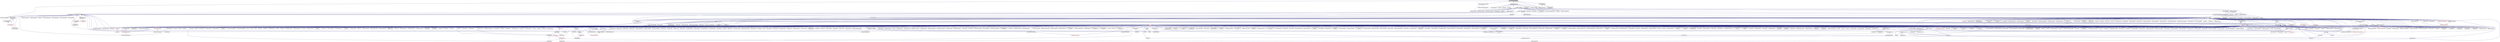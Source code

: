 digraph "component_namespace.hpp"
{
  edge [fontname="Helvetica",fontsize="10",labelfontname="Helvetica",labelfontsize="10"];
  node [fontname="Helvetica",fontsize="10",shape=record];
  Node179 [label="component_namespace.hpp",height=0.2,width=0.4,color="black", fillcolor="grey75", style="filled", fontcolor="black"];
  Node179 -> Node180 [dir="back",color="midnightblue",fontsize="10",style="solid",fontname="Helvetica"];
  Node180 [label="addressing_service.hpp",height=0.2,width=0.4,color="black", fillcolor="white", style="filled",URL="$d1/dd7/addressing__service_8hpp.html"];
  Node180 -> Node181 [dir="back",color="midnightblue",fontsize="10",style="solid",fontname="Helvetica"];
  Node181 [label="resolver_client.hpp",height=0.2,width=0.4,color="black", fillcolor="white", style="filled",URL="$d5/d6b/resolver__client_8hpp.html"];
  Node181 -> Node182 [dir="back",color="midnightblue",fontsize="10",style="solid",fontname="Helvetica"];
  Node182 [label="naming.hpp",height=0.2,width=0.4,color="black", fillcolor="white", style="filled",URL="$dd/d43/naming_8hpp.html"];
  Node182 -> Node183 [dir="back",color="midnightblue",fontsize="10",style="solid",fontname="Helvetica"];
  Node183 [label="row.hpp",height=0.2,width=0.4,color="black", fillcolor="white", style="filled",URL="$dc/d69/row_8hpp.html"];
  Node183 -> Node184 [dir="back",color="midnightblue",fontsize="10",style="solid",fontname="Helvetica"];
  Node184 [label="grid.hpp",height=0.2,width=0.4,color="black", fillcolor="white", style="filled",URL="$dc/d8a/grid_8hpp.html"];
  Node184 -> Node185 [dir="back",color="midnightblue",fontsize="10",style="solid",fontname="Helvetica"];
  Node185 [label="jacobi.cpp",height=0.2,width=0.4,color="black", fillcolor="white", style="filled",URL="$d2/d27/jacobi_8cpp.html"];
  Node184 -> Node186 [dir="back",color="midnightblue",fontsize="10",style="solid",fontname="Helvetica"];
  Node186 [label="solver.hpp",height=0.2,width=0.4,color="black", fillcolor="white", style="filled",URL="$db/d9a/server_2solver_8hpp.html"];
  Node186 -> Node187 [dir="back",color="midnightblue",fontsize="10",style="solid",fontname="Helvetica"];
  Node187 [label="solver.hpp",height=0.2,width=0.4,color="black", fillcolor="white", style="filled",URL="$d2/d1c/solver_8hpp.html"];
  Node187 -> Node185 [dir="back",color="midnightblue",fontsize="10",style="solid",fontname="Helvetica"];
  Node186 -> Node188 [dir="back",color="midnightblue",fontsize="10",style="solid",fontname="Helvetica"];
  Node188 [label="solver.cpp",height=0.2,width=0.4,color="black", fillcolor="white", style="filled",URL="$d6/d94/solver_8cpp.html"];
  Node184 -> Node187 [dir="back",color="midnightblue",fontsize="10",style="solid",fontname="Helvetica"];
  Node184 -> Node189 [dir="back",color="midnightblue",fontsize="10",style="solid",fontname="Helvetica"];
  Node189 [label="grid.cpp",height=0.2,width=0.4,color="black", fillcolor="white", style="filled",URL="$d6/d1b/jacobi__component_2grid_8cpp.html"];
  Node183 -> Node190 [dir="back",color="midnightblue",fontsize="10",style="solid",fontname="Helvetica"];
  Node190 [label="stencil_iterator.hpp",height=0.2,width=0.4,color="black", fillcolor="white", style="filled",URL="$dc/d5c/server_2stencil__iterator_8hpp.html"];
  Node190 -> Node186 [dir="back",color="midnightblue",fontsize="10",style="solid",fontname="Helvetica"];
  Node190 -> Node191 [dir="back",color="midnightblue",fontsize="10",style="solid",fontname="Helvetica"];
  Node191 [label="stencil_iterator.cpp",height=0.2,width=0.4,color="black", fillcolor="white", style="filled",URL="$d6/de1/server_2stencil__iterator_8cpp.html"];
  Node190 -> Node192 [dir="back",color="midnightblue",fontsize="10",style="solid",fontname="Helvetica"];
  Node192 [label="stencil_iterator.cpp",height=0.2,width=0.4,color="black", fillcolor="white", style="filled",URL="$d7/d71/stencil__iterator_8cpp.html"];
  Node183 -> Node189 [dir="back",color="midnightblue",fontsize="10",style="solid",fontname="Helvetica"];
  Node182 -> Node193 [dir="back",color="midnightblue",fontsize="10",style="solid",fontname="Helvetica"];
  Node193 [label="stencil_iterator.hpp",height=0.2,width=0.4,color="black", fillcolor="white", style="filled",URL="$d4/dc8/stencil__iterator_8hpp.html"];
  Node193 -> Node186 [dir="back",color="midnightblue",fontsize="10",style="solid",fontname="Helvetica"];
  Node193 -> Node190 [dir="back",color="midnightblue",fontsize="10",style="solid",fontname="Helvetica"];
  Node193 -> Node192 [dir="back",color="midnightblue",fontsize="10",style="solid",fontname="Helvetica"];
  Node182 -> Node187 [dir="back",color="midnightblue",fontsize="10",style="solid",fontname="Helvetica"];
  Node182 -> Node194 [dir="back",color="midnightblue",fontsize="10",style="solid",fontname="Helvetica"];
  Node194 [label="runtime.hpp",height=0.2,width=0.4,color="black", fillcolor="white", style="filled",URL="$d5/d15/include_2runtime_8hpp.html"];
  Node194 -> Node195 [dir="back",color="midnightblue",fontsize="10",style="solid",fontname="Helvetica"];
  Node195 [label="async_io_action.cpp",height=0.2,width=0.4,color="black", fillcolor="white", style="filled",URL="$d3/df5/async__io__action_8cpp.html"];
  Node194 -> Node196 [dir="back",color="midnightblue",fontsize="10",style="solid",fontname="Helvetica"];
  Node196 [label="async_io_external.cpp",height=0.2,width=0.4,color="black", fillcolor="white", style="filled",URL="$da/d9a/async__io__external_8cpp.html"];
  Node194 -> Node197 [dir="back",color="midnightblue",fontsize="10",style="solid",fontname="Helvetica"];
  Node197 [label="async_io_low_level.cpp",height=0.2,width=0.4,color="black", fillcolor="white", style="filled",URL="$dc/d10/async__io__low__level_8cpp.html"];
  Node194 -> Node198 [dir="back",color="midnightblue",fontsize="10",style="solid",fontname="Helvetica"];
  Node198 [label="async_io_simple.cpp",height=0.2,width=0.4,color="black", fillcolor="white", style="filled",URL="$da/db7/async__io__simple_8cpp.html"];
  Node194 -> Node199 [dir="back",color="midnightblue",fontsize="10",style="solid",fontname="Helvetica"];
  Node199 [label="rnd_future_reduce.cpp",height=0.2,width=0.4,color="black", fillcolor="white", style="filled",URL="$d1/db5/rnd__future__reduce_8cpp.html"];
  Node194 -> Node200 [dir="back",color="midnightblue",fontsize="10",style="solid",fontname="Helvetica"];
  Node200 [label="oversubscribing_resource\l_partitioner.cpp",height=0.2,width=0.4,color="black", fillcolor="white", style="filled",URL="$dd/dee/oversubscribing__resource__partitioner_8cpp.html"];
  Node194 -> Node201 [dir="back",color="midnightblue",fontsize="10",style="solid",fontname="Helvetica"];
  Node201 [label="system_characteristics.hpp",height=0.2,width=0.4,color="black", fillcolor="white", style="filled",URL="$d0/d07/system__characteristics_8hpp.html"];
  Node201 -> Node200 [dir="back",color="midnightblue",fontsize="10",style="solid",fontname="Helvetica"];
  Node201 -> Node202 [dir="back",color="midnightblue",fontsize="10",style="solid",fontname="Helvetica"];
  Node202 [label="simple_resource_partitioner.cpp",height=0.2,width=0.4,color="black", fillcolor="white", style="filled",URL="$d5/df9/simple__resource__partitioner_8cpp.html"];
  Node194 -> Node202 [dir="back",color="midnightblue",fontsize="10",style="solid",fontname="Helvetica"];
  Node194 -> Node203 [dir="back",color="midnightblue",fontsize="10",style="solid",fontname="Helvetica"];
  Node203 [label="hpx.hpp",height=0.2,width=0.4,color="red", fillcolor="white", style="filled",URL="$d0/daa/hpx_8hpp.html"];
  Node203 -> Node204 [dir="back",color="midnightblue",fontsize="10",style="solid",fontname="Helvetica"];
  Node204 [label="1d_stencil_1.cpp",height=0.2,width=0.4,color="black", fillcolor="white", style="filled",URL="$d2/db1/1d__stencil__1_8cpp.html"];
  Node203 -> Node205 [dir="back",color="midnightblue",fontsize="10",style="solid",fontname="Helvetica"];
  Node205 [label="1d_stencil_2.cpp",height=0.2,width=0.4,color="black", fillcolor="white", style="filled",URL="$d3/dd1/1d__stencil__2_8cpp.html"];
  Node203 -> Node206 [dir="back",color="midnightblue",fontsize="10",style="solid",fontname="Helvetica"];
  Node206 [label="1d_stencil_3.cpp",height=0.2,width=0.4,color="black", fillcolor="white", style="filled",URL="$db/d19/1d__stencil__3_8cpp.html"];
  Node203 -> Node207 [dir="back",color="midnightblue",fontsize="10",style="solid",fontname="Helvetica"];
  Node207 [label="1d_stencil_4.cpp",height=0.2,width=0.4,color="black", fillcolor="white", style="filled",URL="$d1/d7d/1d__stencil__4_8cpp.html"];
  Node203 -> Node208 [dir="back",color="midnightblue",fontsize="10",style="solid",fontname="Helvetica"];
  Node208 [label="1d_stencil_4_parallel.cpp",height=0.2,width=0.4,color="black", fillcolor="white", style="filled",URL="$d6/d05/1d__stencil__4__parallel_8cpp.html"];
  Node203 -> Node209 [dir="back",color="midnightblue",fontsize="10",style="solid",fontname="Helvetica"];
  Node209 [label="1d_stencil_4_repart.cpp",height=0.2,width=0.4,color="black", fillcolor="white", style="filled",URL="$d0/d6b/1d__stencil__4__repart_8cpp.html"];
  Node203 -> Node210 [dir="back",color="midnightblue",fontsize="10",style="solid",fontname="Helvetica"];
  Node210 [label="1d_stencil_4_throttle.cpp",height=0.2,width=0.4,color="black", fillcolor="white", style="filled",URL="$d6/de5/1d__stencil__4__throttle_8cpp.html"];
  Node203 -> Node211 [dir="back",color="midnightblue",fontsize="10",style="solid",fontname="Helvetica"];
  Node211 [label="1d_stencil_5.cpp",height=0.2,width=0.4,color="black", fillcolor="white", style="filled",URL="$d7/d2a/1d__stencil__5_8cpp.html"];
  Node203 -> Node212 [dir="back",color="midnightblue",fontsize="10",style="solid",fontname="Helvetica"];
  Node212 [label="1d_stencil_6.cpp",height=0.2,width=0.4,color="black", fillcolor="white", style="filled",URL="$db/de7/1d__stencil__6_8cpp.html"];
  Node203 -> Node213 [dir="back",color="midnightblue",fontsize="10",style="solid",fontname="Helvetica"];
  Node213 [label="1d_stencil_7.cpp",height=0.2,width=0.4,color="black", fillcolor="white", style="filled",URL="$d4/d5a/1d__stencil__7_8cpp.html"];
  Node203 -> Node214 [dir="back",color="midnightblue",fontsize="10",style="solid",fontname="Helvetica"];
  Node214 [label="1d_stencil_8.cpp",height=0.2,width=0.4,color="black", fillcolor="white", style="filled",URL="$df/de0/1d__stencil__8_8cpp.html"];
  Node203 -> Node215 [dir="back",color="midnightblue",fontsize="10",style="solid",fontname="Helvetica"];
  Node215 [label="accumulator.cpp",height=0.2,width=0.4,color="black", fillcolor="white", style="filled",URL="$d1/d81/accumulator_8cpp.html"];
  Node203 -> Node216 [dir="back",color="midnightblue",fontsize="10",style="solid",fontname="Helvetica"];
  Node216 [label="accumulator.hpp",height=0.2,width=0.4,color="black", fillcolor="white", style="filled",URL="$d4/d9d/server_2accumulator_8hpp.html"];
  Node216 -> Node215 [dir="back",color="midnightblue",fontsize="10",style="solid",fontname="Helvetica"];
  Node216 -> Node217 [dir="back",color="midnightblue",fontsize="10",style="solid",fontname="Helvetica"];
  Node217 [label="accumulator.hpp",height=0.2,width=0.4,color="red", fillcolor="white", style="filled",URL="$d8/d5e/accumulator_8hpp.html"];
  Node203 -> Node219 [dir="back",color="midnightblue",fontsize="10",style="solid",fontname="Helvetica"];
  Node219 [label="template_function_accumulator.hpp",height=0.2,width=0.4,color="black", fillcolor="white", style="filled",URL="$d7/da6/server_2template__function__accumulator_8hpp.html"];
  Node219 -> Node220 [dir="back",color="midnightblue",fontsize="10",style="solid",fontname="Helvetica"];
  Node220 [label="template_function_accumulator.cpp",height=0.2,width=0.4,color="black", fillcolor="white", style="filled",URL="$d5/d02/template__function__accumulator_8cpp.html"];
  Node219 -> Node221 [dir="back",color="midnightblue",fontsize="10",style="solid",fontname="Helvetica"];
  Node221 [label="template_function_accumulator.hpp",height=0.2,width=0.4,color="red", fillcolor="white", style="filled",URL="$d3/de9/template__function__accumulator_8hpp.html"];
  Node203 -> Node223 [dir="back",color="midnightblue",fontsize="10",style="solid",fontname="Helvetica"];
  Node223 [label="template_accumulator.cpp",height=0.2,width=0.4,color="black", fillcolor="white", style="filled",URL="$d0/d4a/template__accumulator_8cpp.html"];
  Node203 -> Node220 [dir="back",color="midnightblue",fontsize="10",style="solid",fontname="Helvetica"];
  Node203 -> Node221 [dir="back",color="midnightblue",fontsize="10",style="solid",fontname="Helvetica"];
  Node203 -> Node224 [dir="back",color="midnightblue",fontsize="10",style="solid",fontname="Helvetica"];
  Node224 [label="allgather_module.cpp",height=0.2,width=0.4,color="black", fillcolor="white", style="filled",URL="$df/de4/allgather__module_8cpp.html"];
  Node203 -> Node225 [dir="back",color="midnightblue",fontsize="10",style="solid",fontname="Helvetica"];
  Node225 [label="allgather.cpp",height=0.2,width=0.4,color="black", fillcolor="white", style="filled",URL="$d7/d06/allgather_8cpp.html"];
  Node203 -> Node226 [dir="back",color="midnightblue",fontsize="10",style="solid",fontname="Helvetica"];
  Node226 [label="allgather_and_gate.cpp",height=0.2,width=0.4,color="black", fillcolor="white", style="filled",URL="$d1/d56/allgather__and__gate_8cpp.html"];
  Node203 -> Node227 [dir="back",color="midnightblue",fontsize="10",style="solid",fontname="Helvetica"];
  Node227 [label="ag_client.cpp",height=0.2,width=0.4,color="black", fillcolor="white", style="filled",URL="$d4/d5d/ag__client_8cpp.html"];
  Node203 -> Node228 [dir="back",color="midnightblue",fontsize="10",style="solid",fontname="Helvetica"];
  Node228 [label="hpx_thread_phase.cpp",height=0.2,width=0.4,color="black", fillcolor="white", style="filled",URL="$d5/dca/hpx__thread__phase_8cpp.html"];
  Node203 -> Node229 [dir="back",color="midnightblue",fontsize="10",style="solid",fontname="Helvetica"];
  Node229 [label="os_thread_num.cpp",height=0.2,width=0.4,color="black", fillcolor="white", style="filled",URL="$d2/dfb/os__thread__num_8cpp.html"];
  Node203 -> Node230 [dir="back",color="midnightblue",fontsize="10",style="solid",fontname="Helvetica"];
  Node230 [label="cancelable_action.cpp",height=0.2,width=0.4,color="black", fillcolor="white", style="filled",URL="$d5/d0c/cancelable__action_8cpp.html"];
  Node203 -> Node231 [dir="back",color="midnightblue",fontsize="10",style="solid",fontname="Helvetica"];
  Node231 [label="cancelable_action.hpp",height=0.2,width=0.4,color="black", fillcolor="white", style="filled",URL="$d5/d4d/server_2cancelable__action_8hpp.html"];
  Node231 -> Node230 [dir="back",color="midnightblue",fontsize="10",style="solid",fontname="Helvetica"];
  Node231 -> Node232 [dir="back",color="midnightblue",fontsize="10",style="solid",fontname="Helvetica"];
  Node232 [label="cancelable_action.hpp",height=0.2,width=0.4,color="black", fillcolor="white", style="filled",URL="$d0/da3/stubs_2cancelable__action_8hpp.html"];
  Node232 -> Node233 [dir="back",color="midnightblue",fontsize="10",style="solid",fontname="Helvetica"];
  Node233 [label="cancelable_action.hpp",height=0.2,width=0.4,color="black", fillcolor="white", style="filled",URL="$d6/d28/cancelable__action_8hpp.html"];
  Node233 -> Node234 [dir="back",color="midnightblue",fontsize="10",style="solid",fontname="Helvetica"];
  Node234 [label="cancelable_action_client.cpp",height=0.2,width=0.4,color="black", fillcolor="white", style="filled",URL="$d1/db8/cancelable__action__client_8cpp.html"];
  Node203 -> Node232 [dir="back",color="midnightblue",fontsize="10",style="solid",fontname="Helvetica"];
  Node203 -> Node234 [dir="back",color="midnightblue",fontsize="10",style="solid",fontname="Helvetica"];
  Node203 -> Node235 [dir="back",color="midnightblue",fontsize="10",style="solid",fontname="Helvetica"];
  Node235 [label="cublas_matmul.cpp",height=0.2,width=0.4,color="black", fillcolor="white", style="filled",URL="$dd/d84/cublas__matmul_8cpp.html"];
  Node203 -> Node236 [dir="back",color="midnightblue",fontsize="10",style="solid",fontname="Helvetica"];
  Node236 [label="win_perf_counters.cpp",height=0.2,width=0.4,color="black", fillcolor="white", style="filled",URL="$d8/d11/win__perf__counters_8cpp.html"];
  Node203 -> Node237 [dir="back",color="midnightblue",fontsize="10",style="solid",fontname="Helvetica"];
  Node237 [label="win_perf_counters.hpp",height=0.2,width=0.4,color="black", fillcolor="white", style="filled",URL="$d5/da7/win__perf__counters_8hpp.html"];
  Node203 -> Node238 [dir="back",color="midnightblue",fontsize="10",style="solid",fontname="Helvetica"];
  Node238 [label="hello_world_component.hpp",height=0.2,width=0.4,color="red", fillcolor="white", style="filled",URL="$df/df0/hello__world__component_8hpp.html"];
  Node203 -> Node241 [dir="back",color="midnightblue",fontsize="10",style="solid",fontname="Helvetica"];
  Node241 [label="interpolate1d.cpp",height=0.2,width=0.4,color="black", fillcolor="white", style="filled",URL="$d0/d05/interpolate1d_8cpp.html"];
  Node203 -> Node242 [dir="back",color="midnightblue",fontsize="10",style="solid",fontname="Helvetica"];
  Node242 [label="partition.hpp",height=0.2,width=0.4,color="black", fillcolor="white", style="filled",URL="$d0/d7a/examples_2interpolate1d_2interpolate1d_2partition_8hpp.html"];
  Node242 -> Node241 [dir="back",color="midnightblue",fontsize="10",style="solid",fontname="Helvetica"];
  Node242 -> Node243 [dir="back",color="midnightblue",fontsize="10",style="solid",fontname="Helvetica"];
  Node243 [label="interpolate1d.hpp",height=0.2,width=0.4,color="red", fillcolor="white", style="filled",URL="$d4/dc7/interpolate1d_8hpp.html"];
  Node243 -> Node241 [dir="back",color="midnightblue",fontsize="10",style="solid",fontname="Helvetica"];
  Node203 -> Node245 [dir="back",color="midnightblue",fontsize="10",style="solid",fontname="Helvetica"];
  Node245 [label="partition.hpp",height=0.2,width=0.4,color="black", fillcolor="white", style="filled",URL="$d0/dff/examples_2interpolate1d_2interpolate1d_2server_2partition_8hpp.html"];
  Node245 -> Node242 [dir="back",color="midnightblue",fontsize="10",style="solid",fontname="Helvetica"];
  Node245 -> Node246 [dir="back",color="midnightblue",fontsize="10",style="solid",fontname="Helvetica"];
  Node246 [label="partition.cpp",height=0.2,width=0.4,color="black", fillcolor="white", style="filled",URL="$d0/d4f/examples_2interpolate1d_2interpolate1d_2server_2partition_8cpp.html"];
  Node203 -> Node243 [dir="back",color="midnightblue",fontsize="10",style="solid",fontname="Helvetica"];
  Node203 -> Node247 [dir="back",color="midnightblue",fontsize="10",style="solid",fontname="Helvetica"];
  Node247 [label="read_values.cpp",height=0.2,width=0.4,color="black", fillcolor="white", style="filled",URL="$d0/d8c/interpolate1d_2interpolate1d_2read__values_8cpp.html"];
  Node203 -> Node246 [dir="back",color="midnightblue",fontsize="10",style="solid",fontname="Helvetica"];
  Node203 -> Node185 [dir="back",color="midnightblue",fontsize="10",style="solid",fontname="Helvetica"];
  Node203 -> Node189 [dir="back",color="midnightblue",fontsize="10",style="solid",fontname="Helvetica"];
  Node203 -> Node248 [dir="back",color="midnightblue",fontsize="10",style="solid",fontname="Helvetica"];
  Node248 [label="row.cpp",height=0.2,width=0.4,color="black", fillcolor="white", style="filled",URL="$d3/d86/server_2row_8cpp.html"];
  Node203 -> Node188 [dir="back",color="midnightblue",fontsize="10",style="solid",fontname="Helvetica"];
  Node203 -> Node191 [dir="back",color="midnightblue",fontsize="10",style="solid",fontname="Helvetica"];
  Node203 -> Node192 [dir="back",color="midnightblue",fontsize="10",style="solid",fontname="Helvetica"];
  Node203 -> Node249 [dir="back",color="midnightblue",fontsize="10",style="solid",fontname="Helvetica"];
  Node249 [label="jacobi.cpp",height=0.2,width=0.4,color="black", fillcolor="white", style="filled",URL="$d3/d44/smp_2jacobi_8cpp.html"];
  Node203 -> Node250 [dir="back",color="midnightblue",fontsize="10",style="solid",fontname="Helvetica"];
  Node250 [label="jacobi_hpx.cpp",height=0.2,width=0.4,color="black", fillcolor="white", style="filled",URL="$d8/d72/jacobi__hpx_8cpp.html"];
  Node203 -> Node251 [dir="back",color="midnightblue",fontsize="10",style="solid",fontname="Helvetica"];
  Node251 [label="jacobi_nonuniform.cpp",height=0.2,width=0.4,color="black", fillcolor="white", style="filled",URL="$dd/ddc/jacobi__nonuniform_8cpp.html"];
  Node203 -> Node252 [dir="back",color="midnightblue",fontsize="10",style="solid",fontname="Helvetica"];
  Node252 [label="jacobi_nonuniform_hpx.cpp",height=0.2,width=0.4,color="black", fillcolor="white", style="filled",URL="$de/d56/jacobi__nonuniform__hpx_8cpp.html"];
  Node203 -> Node253 [dir="back",color="midnightblue",fontsize="10",style="solid",fontname="Helvetica"];
  Node253 [label="nqueen.cpp",height=0.2,width=0.4,color="black", fillcolor="white", style="filled",URL="$db/dca/nqueen_8cpp.html"];
  Node203 -> Node254 [dir="back",color="midnightblue",fontsize="10",style="solid",fontname="Helvetica"];
  Node254 [label="nqueen.hpp",height=0.2,width=0.4,color="red", fillcolor="white", style="filled",URL="$de/d58/server_2nqueen_8hpp.html"];
  Node254 -> Node253 [dir="back",color="midnightblue",fontsize="10",style="solid",fontname="Helvetica"];
  Node203 -> Node257 [dir="back",color="midnightblue",fontsize="10",style="solid",fontname="Helvetica"];
  Node257 [label="nqueen_client.cpp",height=0.2,width=0.4,color="black", fillcolor="white", style="filled",URL="$d3/d5e/nqueen__client_8cpp.html"];
  Node203 -> Node258 [dir="back",color="midnightblue",fontsize="10",style="solid",fontname="Helvetica"];
  Node258 [label="sine.cpp",height=0.2,width=0.4,color="black", fillcolor="white", style="filled",URL="$d3/d0d/server_2sine_8cpp.html"];
  Node203 -> Node259 [dir="back",color="midnightblue",fontsize="10",style="solid",fontname="Helvetica"];
  Node259 [label="sine.hpp",height=0.2,width=0.4,color="black", fillcolor="white", style="filled",URL="$d8/dac/sine_8hpp.html"];
  Node259 -> Node258 [dir="back",color="midnightblue",fontsize="10",style="solid",fontname="Helvetica"];
  Node259 -> Node260 [dir="back",color="midnightblue",fontsize="10",style="solid",fontname="Helvetica"];
  Node260 [label="sine.cpp",height=0.2,width=0.4,color="black", fillcolor="white", style="filled",URL="$d5/dd8/sine_8cpp.html"];
  Node203 -> Node260 [dir="back",color="midnightblue",fontsize="10",style="solid",fontname="Helvetica"];
  Node203 -> Node261 [dir="back",color="midnightblue",fontsize="10",style="solid",fontname="Helvetica"];
  Node261 [label="sine_client.cpp",height=0.2,width=0.4,color="black", fillcolor="white", style="filled",URL="$db/d62/sine__client_8cpp.html"];
  Node203 -> Node262 [dir="back",color="midnightblue",fontsize="10",style="solid",fontname="Helvetica"];
  Node262 [label="qt.cpp",height=0.2,width=0.4,color="black", fillcolor="white", style="filled",URL="$df/d90/qt_8cpp.html"];
  Node203 -> Node263 [dir="back",color="midnightblue",fontsize="10",style="solid",fontname="Helvetica"];
  Node263 [label="queue_client.cpp",height=0.2,width=0.4,color="black", fillcolor="white", style="filled",URL="$d7/d96/queue__client_8cpp.html"];
  Node203 -> Node264 [dir="back",color="midnightblue",fontsize="10",style="solid",fontname="Helvetica"];
  Node264 [label="customize_async.cpp",height=0.2,width=0.4,color="black", fillcolor="white", style="filled",URL="$d0/d82/customize__async_8cpp.html"];
  Node203 -> Node265 [dir="back",color="midnightblue",fontsize="10",style="solid",fontname="Helvetica"];
  Node265 [label="data_actions.cpp",height=0.2,width=0.4,color="black", fillcolor="white", style="filled",URL="$dc/d68/data__actions_8cpp.html"];
  Node203 -> Node266 [dir="back",color="midnightblue",fontsize="10",style="solid",fontname="Helvetica"];
  Node266 [label="error_handling.cpp",height=0.2,width=0.4,color="black", fillcolor="white", style="filled",URL="$d9/d96/error__handling_8cpp.html"];
  Node203 -> Node267 [dir="back",color="midnightblue",fontsize="10",style="solid",fontname="Helvetica"];
  Node267 [label="event_synchronization.cpp",height=0.2,width=0.4,color="black", fillcolor="white", style="filled",URL="$d0/d35/event__synchronization_8cpp.html"];
  Node203 -> Node268 [dir="back",color="midnightblue",fontsize="10",style="solid",fontname="Helvetica"];
  Node268 [label="factorial.cpp",height=0.2,width=0.4,color="black", fillcolor="white", style="filled",URL="$d9/d00/factorial_8cpp.html"];
  Node203 -> Node269 [dir="back",color="midnightblue",fontsize="10",style="solid",fontname="Helvetica"];
  Node269 [label="file_serialization.cpp",height=0.2,width=0.4,color="black", fillcolor="white", style="filled",URL="$de/d58/file__serialization_8cpp.html"];
  Node203 -> Node270 [dir="back",color="midnightblue",fontsize="10",style="solid",fontname="Helvetica"];
  Node270 [label="init_globally.cpp",height=0.2,width=0.4,color="black", fillcolor="white", style="filled",URL="$d6/dad/init__globally_8cpp.html"];
  Node203 -> Node271 [dir="back",color="midnightblue",fontsize="10",style="solid",fontname="Helvetica"];
  Node271 [label="interest_calculator.cpp",height=0.2,width=0.4,color="black", fillcolor="white", style="filled",URL="$d2/d86/interest__calculator_8cpp.html"];
  Node203 -> Node272 [dir="back",color="midnightblue",fontsize="10",style="solid",fontname="Helvetica"];
  Node272 [label="non_atomic_rma.cpp",height=0.2,width=0.4,color="black", fillcolor="white", style="filled",URL="$d7/d8b/non__atomic__rma_8cpp.html"];
  Node203 -> Node273 [dir="back",color="midnightblue",fontsize="10",style="solid",fontname="Helvetica"];
  Node273 [label="partitioned_vector\l_spmd_foreach.cpp",height=0.2,width=0.4,color="black", fillcolor="white", style="filled",URL="$db/d7c/partitioned__vector__spmd__foreach_8cpp.html"];
  Node203 -> Node274 [dir="back",color="midnightblue",fontsize="10",style="solid",fontname="Helvetica"];
  Node274 [label="pipeline1.cpp",height=0.2,width=0.4,color="black", fillcolor="white", style="filled",URL="$d5/d77/pipeline1_8cpp.html"];
  Node203 -> Node275 [dir="back",color="midnightblue",fontsize="10",style="solid",fontname="Helvetica"];
  Node275 [label="quicksort.cpp",height=0.2,width=0.4,color="black", fillcolor="white", style="filled",URL="$d3/d1e/quicksort_8cpp.html"];
  Node203 -> Node276 [dir="back",color="midnightblue",fontsize="10",style="solid",fontname="Helvetica"];
  Node276 [label="receive_buffer.cpp",height=0.2,width=0.4,color="black", fillcolor="white", style="filled",URL="$d7/d10/receive__buffer_8cpp.html"];
  Node203 -> Node277 [dir="back",color="midnightblue",fontsize="10",style="solid",fontname="Helvetica"];
  Node277 [label="safe_object.cpp",height=0.2,width=0.4,color="black", fillcolor="white", style="filled",URL="$dd/d52/safe__object_8cpp.html"];
  Node203 -> Node278 [dir="back",color="midnightblue",fontsize="10",style="solid",fontname="Helvetica"];
  Node278 [label="sort_by_key_demo.cpp",height=0.2,width=0.4,color="black", fillcolor="white", style="filled",URL="$da/d20/sort__by__key__demo_8cpp.html"];
  Node203 -> Node279 [dir="back",color="midnightblue",fontsize="10",style="solid",fontname="Helvetica"];
  Node279 [label="timed_wake.cpp",height=0.2,width=0.4,color="black", fillcolor="white", style="filled",URL="$d8/df9/timed__wake_8cpp.html"];
  Node203 -> Node280 [dir="back",color="midnightblue",fontsize="10",style="solid",fontname="Helvetica"];
  Node280 [label="vector_counting_dotproduct.cpp",height=0.2,width=0.4,color="black", fillcolor="white", style="filled",URL="$df/de9/vector__counting__dotproduct_8cpp.html"];
  Node203 -> Node281 [dir="back",color="midnightblue",fontsize="10",style="solid",fontname="Helvetica"];
  Node281 [label="vector_zip_dotproduct.cpp",height=0.2,width=0.4,color="black", fillcolor="white", style="filled",URL="$dc/d18/vector__zip__dotproduct_8cpp.html"];
  Node203 -> Node282 [dir="back",color="midnightblue",fontsize="10",style="solid",fontname="Helvetica"];
  Node282 [label="zerocopy_rdma.cpp",height=0.2,width=0.4,color="black", fillcolor="white", style="filled",URL="$d1/dad/zerocopy__rdma_8cpp.html"];
  Node203 -> Node283 [dir="back",color="midnightblue",fontsize="10",style="solid",fontname="Helvetica"];
  Node283 [label="random_mem_access.cpp",height=0.2,width=0.4,color="black", fillcolor="white", style="filled",URL="$d1/d51/random__mem__access_8cpp.html"];
  Node203 -> Node284 [dir="back",color="midnightblue",fontsize="10",style="solid",fontname="Helvetica"];
  Node284 [label="random_mem_access.hpp",height=0.2,width=0.4,color="red", fillcolor="white", style="filled",URL="$d0/d19/server_2random__mem__access_8hpp.html"];
  Node284 -> Node283 [dir="back",color="midnightblue",fontsize="10",style="solid",fontname="Helvetica"];
  Node203 -> Node287 [dir="back",color="midnightblue",fontsize="10",style="solid",fontname="Helvetica"];
  Node287 [label="random_mem_access_client.cpp",height=0.2,width=0.4,color="black", fillcolor="white", style="filled",URL="$df/d1b/random__mem__access__client_8cpp.html"];
  Node203 -> Node200 [dir="back",color="midnightblue",fontsize="10",style="solid",fontname="Helvetica"];
  Node203 -> Node202 [dir="back",color="midnightblue",fontsize="10",style="solid",fontname="Helvetica"];
  Node203 -> Node288 [dir="back",color="midnightblue",fontsize="10",style="solid",fontname="Helvetica"];
  Node288 [label="dimension.hpp",height=0.2,width=0.4,color="red", fillcolor="white", style="filled",URL="$d6/d39/sheneos_2sheneos_2dimension_8hpp.html"];
  Node288 -> Node294 [dir="back",color="midnightblue",fontsize="10",style="solid",fontname="Helvetica"];
  Node294 [label="partition3d.hpp",height=0.2,width=0.4,color="black", fillcolor="white", style="filled",URL="$dd/dbf/server_2partition3d_8hpp.html"];
  Node294 -> Node295 [dir="back",color="midnightblue",fontsize="10",style="solid",fontname="Helvetica"];
  Node295 [label="partition3d.hpp",height=0.2,width=0.4,color="black", fillcolor="white", style="filled",URL="$d1/d50/partition3d_8hpp.html"];
  Node295 -> Node291 [dir="back",color="midnightblue",fontsize="10",style="solid",fontname="Helvetica"];
  Node291 [label="interpolator.cpp",height=0.2,width=0.4,color="black", fillcolor="white", style="filled",URL="$d5/d02/interpolator_8cpp.html"];
  Node295 -> Node296 [dir="back",color="midnightblue",fontsize="10",style="solid",fontname="Helvetica"];
  Node296 [label="interpolator.hpp",height=0.2,width=0.4,color="red", fillcolor="white", style="filled",URL="$dc/d3b/interpolator_8hpp.html"];
  Node296 -> Node291 [dir="back",color="midnightblue",fontsize="10",style="solid",fontname="Helvetica"];
  Node296 -> Node298 [dir="back",color="midnightblue",fontsize="10",style="solid",fontname="Helvetica"];
  Node298 [label="sheneos_compare.cpp",height=0.2,width=0.4,color="black", fillcolor="white", style="filled",URL="$dc/d11/sheneos__compare_8cpp.html"];
  Node296 -> Node299 [dir="back",color="midnightblue",fontsize="10",style="solid",fontname="Helvetica"];
  Node299 [label="sheneos_test.cpp",height=0.2,width=0.4,color="black", fillcolor="white", style="filled",URL="$d4/d6e/sheneos__test_8cpp.html"];
  Node294 -> Node293 [dir="back",color="midnightblue",fontsize="10",style="solid",fontname="Helvetica"];
  Node293 [label="partition3d.cpp",height=0.2,width=0.4,color="black", fillcolor="white", style="filled",URL="$de/d70/partition3d_8cpp.html"];
  Node203 -> Node291 [dir="back",color="midnightblue",fontsize="10",style="solid",fontname="Helvetica"];
  Node203 -> Node295 [dir="back",color="midnightblue",fontsize="10",style="solid",fontname="Helvetica"];
  Node203 -> Node294 [dir="back",color="midnightblue",fontsize="10",style="solid",fontname="Helvetica"];
  Node203 -> Node296 [dir="back",color="midnightblue",fontsize="10",style="solid",fontname="Helvetica"];
  Node203 -> Node300 [dir="back",color="midnightblue",fontsize="10",style="solid",fontname="Helvetica"];
  Node300 [label="configuration.hpp",height=0.2,width=0.4,color="red", fillcolor="white", style="filled",URL="$dc/d0a/configuration_8hpp.html"];
  Node300 -> Node296 [dir="back",color="midnightblue",fontsize="10",style="solid",fontname="Helvetica"];
  Node203 -> Node292 [dir="back",color="midnightblue",fontsize="10",style="solid",fontname="Helvetica"];
  Node292 [label="read_values.cpp",height=0.2,width=0.4,color="black", fillcolor="white", style="filled",URL="$d7/da4/sheneos_2sheneos_2read__values_8cpp.html"];
  Node203 -> Node293 [dir="back",color="midnightblue",fontsize="10",style="solid",fontname="Helvetica"];
  Node203 -> Node299 [dir="back",color="midnightblue",fontsize="10",style="solid",fontname="Helvetica"];
  Node203 -> Node302 [dir="back",color="midnightblue",fontsize="10",style="solid",fontname="Helvetica"];
  Node302 [label="startup_shutdown.cpp",height=0.2,width=0.4,color="black", fillcolor="white", style="filled",URL="$d3/dfc/server_2startup__shutdown_8cpp.html"];
  Node203 -> Node303 [dir="back",color="midnightblue",fontsize="10",style="solid",fontname="Helvetica"];
  Node303 [label="startup_shutdown.cpp",height=0.2,width=0.4,color="black", fillcolor="white", style="filled",URL="$d0/ddb/startup__shutdown_8cpp.html"];
  Node203 -> Node304 [dir="back",color="midnightblue",fontsize="10",style="solid",fontname="Helvetica"];
  Node304 [label="spin.cpp",height=0.2,width=0.4,color="black", fillcolor="white", style="filled",URL="$d7/df2/spin_8cpp.html"];
  Node203 -> Node305 [dir="back",color="midnightblue",fontsize="10",style="solid",fontname="Helvetica"];
  Node305 [label="throttle.cpp",height=0.2,width=0.4,color="black", fillcolor="white", style="filled",URL="$de/d56/server_2throttle_8cpp.html"];
  Node203 -> Node306 [dir="back",color="midnightblue",fontsize="10",style="solid",fontname="Helvetica"];
  Node306 [label="throttle.hpp",height=0.2,width=0.4,color="black", fillcolor="white", style="filled",URL="$db/dc9/server_2throttle_8hpp.html"];
  Node306 -> Node305 [dir="back",color="midnightblue",fontsize="10",style="solid",fontname="Helvetica"];
  Node306 -> Node307 [dir="back",color="midnightblue",fontsize="10",style="solid",fontname="Helvetica"];
  Node307 [label="throttle.hpp",height=0.2,width=0.4,color="black", fillcolor="white", style="filled",URL="$d5/dec/stubs_2throttle_8hpp.html"];
  Node307 -> Node308 [dir="back",color="midnightblue",fontsize="10",style="solid",fontname="Helvetica"];
  Node308 [label="throttle.hpp",height=0.2,width=0.4,color="black", fillcolor="white", style="filled",URL="$d2/d2e/throttle_8hpp.html"];
  Node308 -> Node309 [dir="back",color="midnightblue",fontsize="10",style="solid",fontname="Helvetica"];
  Node309 [label="throttle.cpp",height=0.2,width=0.4,color="black", fillcolor="white", style="filled",URL="$db/d02/throttle_8cpp.html"];
  Node308 -> Node310 [dir="back",color="midnightblue",fontsize="10",style="solid",fontname="Helvetica"];
  Node310 [label="throttle_client.cpp",height=0.2,width=0.4,color="black", fillcolor="white", style="filled",URL="$d0/db7/throttle__client_8cpp.html"];
  Node203 -> Node307 [dir="back",color="midnightblue",fontsize="10",style="solid",fontname="Helvetica"];
  Node203 -> Node309 [dir="back",color="midnightblue",fontsize="10",style="solid",fontname="Helvetica"];
  Node203 -> Node308 [dir="back",color="midnightblue",fontsize="10",style="solid",fontname="Helvetica"];
  Node203 -> Node311 [dir="back",color="midnightblue",fontsize="10",style="solid",fontname="Helvetica"];
  Node311 [label="transpose_await.cpp",height=0.2,width=0.4,color="black", fillcolor="white", style="filled",URL="$de/d68/transpose__await_8cpp.html"];
  Node203 -> Node312 [dir="back",color="midnightblue",fontsize="10",style="solid",fontname="Helvetica"];
  Node312 [label="transpose_block.cpp",height=0.2,width=0.4,color="black", fillcolor="white", style="filled",URL="$d0/de1/transpose__block_8cpp.html"];
  Node203 -> Node313 [dir="back",color="midnightblue",fontsize="10",style="solid",fontname="Helvetica"];
  Node313 [label="transpose_block_numa.cpp",height=0.2,width=0.4,color="black", fillcolor="white", style="filled",URL="$dd/d3b/transpose__block__numa_8cpp.html"];
  Node203 -> Node314 [dir="back",color="midnightblue",fontsize="10",style="solid",fontname="Helvetica"];
  Node314 [label="transpose_serial.cpp",height=0.2,width=0.4,color="black", fillcolor="white", style="filled",URL="$db/d74/transpose__serial_8cpp.html"];
  Node203 -> Node315 [dir="back",color="midnightblue",fontsize="10",style="solid",fontname="Helvetica"];
  Node315 [label="transpose_serial_block.cpp",height=0.2,width=0.4,color="black", fillcolor="white", style="filled",URL="$d8/daa/transpose__serial__block_8cpp.html"];
  Node203 -> Node316 [dir="back",color="midnightblue",fontsize="10",style="solid",fontname="Helvetica"];
  Node316 [label="transpose_serial_vector.cpp",height=0.2,width=0.4,color="black", fillcolor="white", style="filled",URL="$d4/d04/transpose__serial__vector_8cpp.html"];
  Node203 -> Node317 [dir="back",color="midnightblue",fontsize="10",style="solid",fontname="Helvetica"];
  Node317 [label="transpose_smp.cpp",height=0.2,width=0.4,color="black", fillcolor="white", style="filled",URL="$d2/d99/transpose__smp_8cpp.html"];
  Node203 -> Node318 [dir="back",color="midnightblue",fontsize="10",style="solid",fontname="Helvetica"];
  Node318 [label="transpose_smp_block.cpp",height=0.2,width=0.4,color="black", fillcolor="white", style="filled",URL="$da/d4d/transpose__smp__block_8cpp.html"];
  Node203 -> Node319 [dir="back",color="midnightblue",fontsize="10",style="solid",fontname="Helvetica"];
  Node319 [label="simple_central_tuplespace.hpp",height=0.2,width=0.4,color="red", fillcolor="white", style="filled",URL="$db/d69/server_2simple__central__tuplespace_8hpp.html"];
  Node319 -> Node320 [dir="back",color="midnightblue",fontsize="10",style="solid",fontname="Helvetica"];
  Node320 [label="simple_central_tuplespace.cpp",height=0.2,width=0.4,color="black", fillcolor="white", style="filled",URL="$d3/dec/simple__central__tuplespace_8cpp.html"];
  Node203 -> Node324 [dir="back",color="midnightblue",fontsize="10",style="solid",fontname="Helvetica"];
  Node324 [label="tuples_warehouse.hpp",height=0.2,width=0.4,color="black", fillcolor="white", style="filled",URL="$da/de6/tuples__warehouse_8hpp.html"];
  Node324 -> Node319 [dir="back",color="midnightblue",fontsize="10",style="solid",fontname="Helvetica"];
  Node203 -> Node320 [dir="back",color="midnightblue",fontsize="10",style="solid",fontname="Helvetica"];
  Node203 -> Node325 [dir="back",color="midnightblue",fontsize="10",style="solid",fontname="Helvetica"];
  Node325 [label="hpx_runtime.cpp",height=0.2,width=0.4,color="black", fillcolor="white", style="filled",URL="$d7/d1e/hpx__runtime_8cpp.html"];
  Node203 -> Node326 [dir="back",color="midnightblue",fontsize="10",style="solid",fontname="Helvetica"];
  Node326 [label="synchronize.cpp",height=0.2,width=0.4,color="black", fillcolor="white", style="filled",URL="$da/da2/synchronize_8cpp.html"];
  Node203 -> Node327 [dir="back",color="midnightblue",fontsize="10",style="solid",fontname="Helvetica"];
  Node327 [label="agas_cache_timings.cpp",height=0.2,width=0.4,color="black", fillcolor="white", style="filled",URL="$dd/d37/agas__cache__timings_8cpp.html"];
  Node203 -> Node328 [dir="back",color="midnightblue",fontsize="10",style="solid",fontname="Helvetica"];
  Node328 [label="async_overheads.cpp",height=0.2,width=0.4,color="black", fillcolor="white", style="filled",URL="$de/da6/async__overheads_8cpp.html"];
  Node203 -> Node329 [dir="back",color="midnightblue",fontsize="10",style="solid",fontname="Helvetica"];
  Node329 [label="coroutines_call_overhead.cpp",height=0.2,width=0.4,color="black", fillcolor="white", style="filled",URL="$da/d1e/coroutines__call__overhead_8cpp.html"];
  Node203 -> Node330 [dir="back",color="midnightblue",fontsize="10",style="solid",fontname="Helvetica"];
  Node330 [label="foreach_scaling.cpp",height=0.2,width=0.4,color="black", fillcolor="white", style="filled",URL="$d4/d94/foreach__scaling_8cpp.html"];
  Node203 -> Node331 [dir="back",color="midnightblue",fontsize="10",style="solid",fontname="Helvetica"];
  Node331 [label="function_object_wrapper\l_overhead.cpp",height=0.2,width=0.4,color="black", fillcolor="white", style="filled",URL="$d5/d6f/function__object__wrapper__overhead_8cpp.html"];
  Node203 -> Node332 [dir="back",color="midnightblue",fontsize="10",style="solid",fontname="Helvetica"];
  Node332 [label="hpx_homogeneous_timed\l_task_spawn_executors.cpp",height=0.2,width=0.4,color="black", fillcolor="white", style="filled",URL="$d1/d3b/hpx__homogeneous__timed__task__spawn__executors_8cpp.html"];
  Node203 -> Node333 [dir="back",color="midnightblue",fontsize="10",style="solid",fontname="Helvetica"];
  Node333 [label="htts2_hpx.cpp",height=0.2,width=0.4,color="black", fillcolor="white", style="filled",URL="$d2/daf/htts2__hpx_8cpp.html"];
  Node203 -> Node334 [dir="back",color="midnightblue",fontsize="10",style="solid",fontname="Helvetica"];
  Node334 [label="partitioned_vector\l_foreach.cpp",height=0.2,width=0.4,color="black", fillcolor="white", style="filled",URL="$df/d5f/partitioned__vector__foreach_8cpp.html"];
  Node203 -> Node335 [dir="back",color="midnightblue",fontsize="10",style="solid",fontname="Helvetica"];
  Node335 [label="serialization_overhead.cpp",height=0.2,width=0.4,color="black", fillcolor="white", style="filled",URL="$d3/df8/serialization__overhead_8cpp.html"];
  Node203 -> Node336 [dir="back",color="midnightblue",fontsize="10",style="solid",fontname="Helvetica"];
  Node336 [label="sizeof.cpp",height=0.2,width=0.4,color="black", fillcolor="white", style="filled",URL="$d3/d0f/sizeof_8cpp.html"];
  Node203 -> Node337 [dir="back",color="midnightblue",fontsize="10",style="solid",fontname="Helvetica"];
  Node337 [label="skynet.cpp",height=0.2,width=0.4,color="black", fillcolor="white", style="filled",URL="$d0/dc3/skynet_8cpp.html"];
  Node203 -> Node338 [dir="back",color="midnightblue",fontsize="10",style="solid",fontname="Helvetica"];
  Node338 [label="stencil3_iterators.cpp",height=0.2,width=0.4,color="black", fillcolor="white", style="filled",URL="$db/d9e/stencil3__iterators_8cpp.html"];
  Node203 -> Node339 [dir="back",color="midnightblue",fontsize="10",style="solid",fontname="Helvetica"];
  Node339 [label="stream.cpp",height=0.2,width=0.4,color="black", fillcolor="white", style="filled",URL="$da/d5f/stream_8cpp.html"];
  Node203 -> Node340 [dir="back",color="midnightblue",fontsize="10",style="solid",fontname="Helvetica"];
  Node340 [label="timed_task_spawn.cpp",height=0.2,width=0.4,color="black", fillcolor="white", style="filled",URL="$df/de1/timed__task__spawn_8cpp.html"];
  Node203 -> Node341 [dir="back",color="midnightblue",fontsize="10",style="solid",fontname="Helvetica"];
  Node341 [label="transform_reduce_binary\l_scaling.cpp",height=0.2,width=0.4,color="black", fillcolor="white", style="filled",URL="$d1/dae/transform__reduce__binary__scaling_8cpp.html"];
  Node203 -> Node342 [dir="back",color="midnightblue",fontsize="10",style="solid",fontname="Helvetica"];
  Node342 [label="transform_reduce_scaling.cpp",height=0.2,width=0.4,color="black", fillcolor="white", style="filled",URL="$db/d2a/transform__reduce__scaling_8cpp.html"];
  Node203 -> Node343 [dir="back",color="midnightblue",fontsize="10",style="solid",fontname="Helvetica"];
  Node343 [label="minmax_element_performance.cpp",height=0.2,width=0.4,color="black", fillcolor="white", style="filled",URL="$d9/d93/minmax__element__performance_8cpp.html"];
  Node203 -> Node344 [dir="back",color="midnightblue",fontsize="10",style="solid",fontname="Helvetica"];
  Node344 [label="barrier_performance.cpp",height=0.2,width=0.4,color="black", fillcolor="white", style="filled",URL="$d6/d6c/barrier__performance_8cpp.html"];
  Node203 -> Node345 [dir="back",color="midnightblue",fontsize="10",style="solid",fontname="Helvetica"];
  Node345 [label="network_storage.cpp",height=0.2,width=0.4,color="black", fillcolor="white", style="filled",URL="$db/daa/network__storage_8cpp.html"];
  Node203 -> Node346 [dir="back",color="midnightblue",fontsize="10",style="solid",fontname="Helvetica"];
  Node346 [label="simple_profiler.hpp",height=0.2,width=0.4,color="black", fillcolor="white", style="filled",URL="$d8/d02/simple__profiler_8hpp.html"];
  Node346 -> Node345 [dir="back",color="midnightblue",fontsize="10",style="solid",fontname="Helvetica"];
  Node203 -> Node347 [dir="back",color="midnightblue",fontsize="10",style="solid",fontname="Helvetica"];
  Node347 [label="osu_bcast.cpp",height=0.2,width=0.4,color="black", fillcolor="white", style="filled",URL="$d3/dca/osu__bcast_8cpp.html"];
  Node203 -> Node348 [dir="back",color="midnightblue",fontsize="10",style="solid",fontname="Helvetica"];
  Node348 [label="osu_bibw.cpp",height=0.2,width=0.4,color="black", fillcolor="white", style="filled",URL="$d2/d04/osu__bibw_8cpp.html"];
  Node203 -> Node349 [dir="back",color="midnightblue",fontsize="10",style="solid",fontname="Helvetica"];
  Node349 [label="osu_bw.cpp",height=0.2,width=0.4,color="black", fillcolor="white", style="filled",URL="$d4/d20/osu__bw_8cpp.html"];
  Node203 -> Node350 [dir="back",color="midnightblue",fontsize="10",style="solid",fontname="Helvetica"];
  Node350 [label="osu_latency.cpp",height=0.2,width=0.4,color="black", fillcolor="white", style="filled",URL="$df/d58/osu__latency_8cpp.html"];
  Node203 -> Node351 [dir="back",color="midnightblue",fontsize="10",style="solid",fontname="Helvetica"];
  Node351 [label="osu_multi_lat.cpp",height=0.2,width=0.4,color="black", fillcolor="white", style="filled",URL="$d7/d91/osu__multi__lat_8cpp.html"];
  Node203 -> Node352 [dir="back",color="midnightblue",fontsize="10",style="solid",fontname="Helvetica"];
  Node352 [label="osu_scatter.cpp",height=0.2,width=0.4,color="black", fillcolor="white", style="filled",URL="$d4/d4c/osu__scatter_8cpp.html"];
  Node203 -> Node353 [dir="back",color="midnightblue",fontsize="10",style="solid",fontname="Helvetica"];
  Node353 [label="pingpong_performance.cpp",height=0.2,width=0.4,color="black", fillcolor="white", style="filled",URL="$de/d03/pingpong__performance_8cpp.html"];
  Node203 -> Node354 [dir="back",color="midnightblue",fontsize="10",style="solid",fontname="Helvetica"];
  Node354 [label="benchmark_is_heap.cpp",height=0.2,width=0.4,color="black", fillcolor="white", style="filled",URL="$da/d4f/benchmark__is__heap_8cpp.html"];
  Node203 -> Node355 [dir="back",color="midnightblue",fontsize="10",style="solid",fontname="Helvetica"];
  Node355 [label="benchmark_is_heap_until.cpp",height=0.2,width=0.4,color="black", fillcolor="white", style="filled",URL="$dc/df5/benchmark__is__heap__until_8cpp.html"];
  Node203 -> Node356 [dir="back",color="midnightblue",fontsize="10",style="solid",fontname="Helvetica"];
  Node356 [label="benchmark_merge.cpp",height=0.2,width=0.4,color="black", fillcolor="white", style="filled",URL="$dd/d49/benchmark__merge_8cpp.html"];
  Node203 -> Node357 [dir="back",color="midnightblue",fontsize="10",style="solid",fontname="Helvetica"];
  Node357 [label="benchmark_partition.cpp",height=0.2,width=0.4,color="black", fillcolor="white", style="filled",URL="$d9/d88/benchmark__partition_8cpp.html"];
  Node203 -> Node358 [dir="back",color="midnightblue",fontsize="10",style="solid",fontname="Helvetica"];
  Node358 [label="benchmark_partition\l_copy.cpp",height=0.2,width=0.4,color="black", fillcolor="white", style="filled",URL="$d3/d0e/benchmark__partition__copy_8cpp.html"];
  Node203 -> Node359 [dir="back",color="midnightblue",fontsize="10",style="solid",fontname="Helvetica"];
  Node359 [label="benchmark_unique_copy.cpp",height=0.2,width=0.4,color="black", fillcolor="white", style="filled",URL="$d9/d53/benchmark__unique__copy_8cpp.html"];
  Node203 -> Node360 [dir="back",color="midnightblue",fontsize="10",style="solid",fontname="Helvetica"];
  Node360 [label="action_move_semantics.cpp",height=0.2,width=0.4,color="black", fillcolor="white", style="filled",URL="$d4/db3/action__move__semantics_8cpp.html"];
  Node203 -> Node361 [dir="back",color="midnightblue",fontsize="10",style="solid",fontname="Helvetica"];
  Node361 [label="movable_objects.cpp",height=0.2,width=0.4,color="black", fillcolor="white", style="filled",URL="$d8/d65/movable__objects_8cpp.html"];
  Node203 -> Node362 [dir="back",color="midnightblue",fontsize="10",style="solid",fontname="Helvetica"];
  Node362 [label="duplicate_id_registration\l_1596.cpp",height=0.2,width=0.4,color="black", fillcolor="white", style="filled",URL="$db/d8d/duplicate__id__registration__1596_8cpp.html"];
  Node203 -> Node363 [dir="back",color="midnightblue",fontsize="10",style="solid",fontname="Helvetica"];
  Node363 [label="pass_by_value_id_type\l_action.cpp",height=0.2,width=0.4,color="black", fillcolor="white", style="filled",URL="$d0/de6/pass__by__value__id__type__action_8cpp.html"];
  Node203 -> Node364 [dir="back",color="midnightblue",fontsize="10",style="solid",fontname="Helvetica"];
  Node364 [label="register_with_basename\l_1804.cpp",height=0.2,width=0.4,color="black", fillcolor="white", style="filled",URL="$db/d95/register__with__basename__1804_8cpp.html"];
  Node203 -> Node365 [dir="back",color="midnightblue",fontsize="10",style="solid",fontname="Helvetica"];
  Node365 [label="send_gid_keep_component\l_1624.cpp",height=0.2,width=0.4,color="black", fillcolor="white", style="filled",URL="$d9/d49/send__gid__keep__component__1624_8cpp.html"];
  Node203 -> Node366 [dir="back",color="midnightblue",fontsize="10",style="solid",fontname="Helvetica"];
  Node366 [label="algorithms.cc",height=0.2,width=0.4,color="black", fillcolor="white", style="filled",URL="$d5/d1b/algorithms_8cc.html"];
  Node203 -> Node367 [dir="back",color="midnightblue",fontsize="10",style="solid",fontname="Helvetica"];
  Node367 [label="matrix_hpx.hh",height=0.2,width=0.4,color="black", fillcolor="white", style="filled",URL="$d5/d89/matrix__hpx_8hh.html"];
  Node367 -> Node368 [dir="back",color="midnightblue",fontsize="10",style="solid",fontname="Helvetica"];
  Node368 [label="block_matrix.hh",height=0.2,width=0.4,color="red", fillcolor="white", style="filled",URL="$dc/de8/block__matrix_8hh.html"];
  Node368 -> Node366 [dir="back",color="midnightblue",fontsize="10",style="solid",fontname="Helvetica"];
  Node368 -> Node372 [dir="back",color="midnightblue",fontsize="10",style="solid",fontname="Helvetica"];
  Node372 [label="block_matrix.cc",height=0.2,width=0.4,color="black", fillcolor="white", style="filled",URL="$de/d88/block__matrix_8cc.html"];
  Node368 -> Node371 [dir="back",color="midnightblue",fontsize="10",style="solid",fontname="Helvetica"];
  Node371 [label="tests.cc",height=0.2,width=0.4,color="black", fillcolor="white", style="filled",URL="$d6/d96/tests_8cc.html"];
  Node367 -> Node366 [dir="back",color="midnightblue",fontsize="10",style="solid",fontname="Helvetica"];
  Node367 -> Node370 [dir="back",color="midnightblue",fontsize="10",style="solid",fontname="Helvetica"];
  Node370 [label="matrix_hpx.cc",height=0.2,width=0.4,color="black", fillcolor="white", style="filled",URL="$d7/d32/matrix__hpx_8cc.html"];
  Node203 -> Node368 [dir="back",color="midnightblue",fontsize="10",style="solid",fontname="Helvetica"];
  Node203 -> Node372 [dir="back",color="midnightblue",fontsize="10",style="solid",fontname="Helvetica"];
  Node203 -> Node373 [dir="back",color="midnightblue",fontsize="10",style="solid",fontname="Helvetica"];
  Node373 [label="main.cc",height=0.2,width=0.4,color="black", fillcolor="white", style="filled",URL="$d9/d0f/main_8cc.html"];
  Node203 -> Node374 [dir="back",color="midnightblue",fontsize="10",style="solid",fontname="Helvetica"];
  Node374 [label="matrix.cc",height=0.2,width=0.4,color="black", fillcolor="white", style="filled",URL="$d7/dea/matrix_8cc.html"];
  Node203 -> Node370 [dir="back",color="midnightblue",fontsize="10",style="solid",fontname="Helvetica"];
  Node203 -> Node371 [dir="back",color="midnightblue",fontsize="10",style="solid",fontname="Helvetica"];
  Node203 -> Node375 [dir="back",color="midnightblue",fontsize="10",style="solid",fontname="Helvetica"];
  Node375 [label="client_1950.cpp",height=0.2,width=0.4,color="black", fillcolor="white", style="filled",URL="$d0/d79/client__1950_8cpp.html"];
  Node203 -> Node376 [dir="back",color="midnightblue",fontsize="10",style="solid",fontname="Helvetica"];
  Node376 [label="commandline_options\l_1437.cpp",height=0.2,width=0.4,color="black", fillcolor="white", style="filled",URL="$d5/dbd/commandline__options__1437_8cpp.html"];
  Node203 -> Node377 [dir="back",color="midnightblue",fontsize="10",style="solid",fontname="Helvetica"];
  Node377 [label="moveonly_constructor\l_arguments_1405.cpp",height=0.2,width=0.4,color="black", fillcolor="white", style="filled",URL="$d3/dcf/moveonly__constructor__arguments__1405_8cpp.html"];
  Node203 -> Node378 [dir="back",color="midnightblue",fontsize="10",style="solid",fontname="Helvetica"];
  Node378 [label="partitioned_vector\l_2201.cpp",height=0.2,width=0.4,color="black", fillcolor="white", style="filled",URL="$dc/d39/partitioned__vector__2201_8cpp.html"];
  Node203 -> Node379 [dir="back",color="midnightblue",fontsize="10",style="solid",fontname="Helvetica"];
  Node379 [label="dynamic_counters_loaded\l_1508.cpp",height=0.2,width=0.4,color="black", fillcolor="white", style="filled",URL="$db/d58/dynamic__counters__loaded__1508_8cpp.html"];
  Node203 -> Node380 [dir="back",color="midnightblue",fontsize="10",style="solid",fontname="Helvetica"];
  Node380 [label="id_type_ref_counting\l_1032.cpp",height=0.2,width=0.4,color="black", fillcolor="white", style="filled",URL="$d8/dfd/id__type__ref__counting__1032_8cpp.html"];
  Node203 -> Node381 [dir="back",color="midnightblue",fontsize="10",style="solid",fontname="Helvetica"];
  Node381 [label="lost_output_2236.cpp",height=0.2,width=0.4,color="black", fillcolor="white", style="filled",URL="$db/dd0/lost__output__2236_8cpp.html"];
  Node203 -> Node382 [dir="back",color="midnightblue",fontsize="10",style="solid",fontname="Helvetica"];
  Node382 [label="no_output_1173.cpp",height=0.2,width=0.4,color="black", fillcolor="white", style="filled",URL="$de/d67/no__output__1173_8cpp.html"];
  Node203 -> Node383 [dir="back",color="midnightblue",fontsize="10",style="solid",fontname="Helvetica"];
  Node383 [label="after_588.cpp",height=0.2,width=0.4,color="black", fillcolor="white", style="filled",URL="$dc/dc0/after__588_8cpp.html"];
  Node203 -> Node384 [dir="back",color="midnightblue",fontsize="10",style="solid",fontname="Helvetica"];
  Node384 [label="async_callback_with\l_bound_callback.cpp",height=0.2,width=0.4,color="black", fillcolor="white", style="filled",URL="$d2/dae/async__callback__with__bound__callback_8cpp.html"];
  Node203 -> Node385 [dir="back",color="midnightblue",fontsize="10",style="solid",fontname="Helvetica"];
  Node385 [label="async_unwrap_1037.cpp",height=0.2,width=0.4,color="black", fillcolor="white", style="filled",URL="$d4/d13/async__unwrap__1037_8cpp.html"];
  Node203 -> Node386 [dir="back",color="midnightblue",fontsize="10",style="solid",fontname="Helvetica"];
  Node386 [label="barrier_hang.cpp",height=0.2,width=0.4,color="black", fillcolor="white", style="filled",URL="$dd/d8b/barrier__hang_8cpp.html"];
  Node203 -> Node387 [dir="back",color="midnightblue",fontsize="10",style="solid",fontname="Helvetica"];
  Node387 [label="call_promise_get_gid\l_more_than_once.cpp",height=0.2,width=0.4,color="black", fillcolor="white", style="filled",URL="$d4/dd8/call__promise__get__gid__more__than__once_8cpp.html"];
  Node203 -> Node388 [dir="back",color="midnightblue",fontsize="10",style="solid",fontname="Helvetica"];
  Node388 [label="channel_register_as\l_2722.cpp",height=0.2,width=0.4,color="black", fillcolor="white", style="filled",URL="$d4/d98/channel__register__as__2722_8cpp.html"];
  Node203 -> Node389 [dir="back",color="midnightblue",fontsize="10",style="solid",fontname="Helvetica"];
  Node389 [label="dataflow_action_2008.cpp",height=0.2,width=0.4,color="black", fillcolor="white", style="filled",URL="$da/dad/dataflow__action__2008_8cpp.html"];
  Node203 -> Node390 [dir="back",color="midnightblue",fontsize="10",style="solid",fontname="Helvetica"];
  Node390 [label="dataflow_const_functor\l_773.cpp",height=0.2,width=0.4,color="black", fillcolor="white", style="filled",URL="$d3/df2/dataflow__const__functor__773_8cpp.html"];
  Node203 -> Node391 [dir="back",color="midnightblue",fontsize="10",style="solid",fontname="Helvetica"];
  Node391 [label="dataflow_future_swap.cpp",height=0.2,width=0.4,color="black", fillcolor="white", style="filled",URL="$dc/d8c/dataflow__future__swap_8cpp.html"];
  Node203 -> Node392 [dir="back",color="midnightblue",fontsize="10",style="solid",fontname="Helvetica"];
  Node392 [label="dataflow_future_swap2.cpp",height=0.2,width=0.4,color="black", fillcolor="white", style="filled",URL="$d1/db3/dataflow__future__swap2_8cpp.html"];
  Node203 -> Node393 [dir="back",color="midnightblue",fontsize="10",style="solid",fontname="Helvetica"];
  Node393 [label="dataflow_launch_775.cpp",height=0.2,width=0.4,color="black", fillcolor="white", style="filled",URL="$d7/d0d/dataflow__launch__775_8cpp.html"];
  Node203 -> Node394 [dir="back",color="midnightblue",fontsize="10",style="solid",fontname="Helvetica"];
  Node394 [label="dataflow_recursion\l_1613.cpp",height=0.2,width=0.4,color="black", fillcolor="white", style="filled",URL="$d0/d1f/dataflow__recursion__1613_8cpp.html"];
  Node203 -> Node395 [dir="back",color="midnightblue",fontsize="10",style="solid",fontname="Helvetica"];
  Node395 [label="dataflow_using_774.cpp",height=0.2,width=0.4,color="black", fillcolor="white", style="filled",URL="$d7/dfa/dataflow__using__774_8cpp.html"];
  Node203 -> Node396 [dir="back",color="midnightblue",fontsize="10",style="solid",fontname="Helvetica"];
  Node396 [label="exception_from_continuation\l_1613.cpp",height=0.2,width=0.4,color="black", fillcolor="white", style="filled",URL="$db/d28/exception__from__continuation__1613_8cpp.html"];
  Node203 -> Node397 [dir="back",color="midnightblue",fontsize="10",style="solid",fontname="Helvetica"];
  Node397 [label="fail_future_2667.cpp",height=0.2,width=0.4,color="black", fillcolor="white", style="filled",URL="$db/d7e/fail__future__2667_8cpp.html"];
  Node203 -> Node398 [dir="back",color="midnightblue",fontsize="10",style="solid",fontname="Helvetica"];
  Node398 [label="future_2667.cpp",height=0.2,width=0.4,color="black", fillcolor="white", style="filled",URL="$d2/dfd/future__2667_8cpp.html"];
  Node203 -> Node399 [dir="back",color="midnightblue",fontsize="10",style="solid",fontname="Helvetica"];
  Node399 [label="future_790.cpp",height=0.2,width=0.4,color="black", fillcolor="white", style="filled",URL="$de/d3d/future__790_8cpp.html"];
  Node203 -> Node400 [dir="back",color="midnightblue",fontsize="10",style="solid",fontname="Helvetica"];
  Node400 [label="future_unwrap_1182.cpp",height=0.2,width=0.4,color="black", fillcolor="white", style="filled",URL="$df/d7a/future__unwrap__1182_8cpp.html"];
  Node203 -> Node401 [dir="back",color="midnightblue",fontsize="10",style="solid",fontname="Helvetica"];
  Node401 [label="future_unwrap_878.cpp",height=0.2,width=0.4,color="black", fillcolor="white", style="filled",URL="$d9/ddf/future__unwrap__878_8cpp.html"];
  Node203 -> Node402 [dir="back",color="midnightblue",fontsize="10",style="solid",fontname="Helvetica"];
  Node402 [label="ignore_while_locked\l_1485.cpp",height=0.2,width=0.4,color="black", fillcolor="white", style="filled",URL="$db/d24/ignore__while__locked__1485_8cpp.html"];
  Node203 -> Node403 [dir="back",color="midnightblue",fontsize="10",style="solid",fontname="Helvetica"];
  Node403 [label="lifetime_588.cpp",height=0.2,width=0.4,color="black", fillcolor="white", style="filled",URL="$d7/dca/lifetime__588_8cpp.html"];
  Node203 -> Node404 [dir="back",color="midnightblue",fontsize="10",style="solid",fontname="Helvetica"];
  Node404 [label="lifetime_588_1.cpp",height=0.2,width=0.4,color="black", fillcolor="white", style="filled",URL="$de/d75/lifetime__588__1_8cpp.html"];
  Node203 -> Node405 [dir="back",color="midnightblue",fontsize="10",style="solid",fontname="Helvetica"];
  Node405 [label="multiple_gather_ops\l_2001.cpp",height=0.2,width=0.4,color="black", fillcolor="white", style="filled",URL="$d3/d95/multiple__gather__ops__2001_8cpp.html"];
  Node203 -> Node406 [dir="back",color="midnightblue",fontsize="10",style="solid",fontname="Helvetica"];
  Node406 [label="promise_1620.cpp",height=0.2,width=0.4,color="black", fillcolor="white", style="filled",URL="$d2/d67/promise__1620_8cpp.html"];
  Node203 -> Node407 [dir="back",color="midnightblue",fontsize="10",style="solid",fontname="Helvetica"];
  Node407 [label="promise_leak_996.cpp",height=0.2,width=0.4,color="black", fillcolor="white", style="filled",URL="$d0/d7e/promise__leak__996_8cpp.html"];
  Node203 -> Node408 [dir="back",color="midnightblue",fontsize="10",style="solid",fontname="Helvetica"];
  Node408 [label="receive_buffer_1733.cpp",height=0.2,width=0.4,color="black", fillcolor="white", style="filled",URL="$d1/d0e/receive__buffer__1733_8cpp.html"];
  Node203 -> Node409 [dir="back",color="midnightblue",fontsize="10",style="solid",fontname="Helvetica"];
  Node409 [label="safely_destroy_promise\l_1481.cpp",height=0.2,width=0.4,color="black", fillcolor="white", style="filled",URL="$dd/d62/safely__destroy__promise__1481_8cpp.html"];
  Node203 -> Node410 [dir="back",color="midnightblue",fontsize="10",style="solid",fontname="Helvetica"];
  Node410 [label="set_hpx_limit_798.cpp",height=0.2,width=0.4,color="black", fillcolor="white", style="filled",URL="$d2/dfb/set__hpx__limit__798_8cpp.html"];
  Node203 -> Node411 [dir="back",color="midnightblue",fontsize="10",style="solid",fontname="Helvetica"];
  Node411 [label="shared_mutex_1702.cpp",height=0.2,width=0.4,color="black", fillcolor="white", style="filled",URL="$d2/d66/shared__mutex__1702_8cpp.html"];
  Node203 -> Node412 [dir="back",color="midnightblue",fontsize="10",style="solid",fontname="Helvetica"];
  Node412 [label="shared_stated_leaked\l_1211.cpp",height=0.2,width=0.4,color="black", fillcolor="white", style="filled",URL="$dc/dce/shared__stated__leaked__1211_8cpp.html"];
  Node203 -> Node413 [dir="back",color="midnightblue",fontsize="10",style="solid",fontname="Helvetica"];
  Node413 [label="split_future_2246.cpp",height=0.2,width=0.4,color="black", fillcolor="white", style="filled",URL="$db/d2b/split__future__2246_8cpp.html"];
  Node203 -> Node414 [dir="back",color="midnightblue",fontsize="10",style="solid",fontname="Helvetica"];
  Node414 [label="wait_all_hang_1946.cpp",height=0.2,width=0.4,color="black", fillcolor="white", style="filled",URL="$d5/d69/wait__all__hang__1946_8cpp.html"];
  Node203 -> Node415 [dir="back",color="midnightblue",fontsize="10",style="solid",fontname="Helvetica"];
  Node415 [label="wait_for_1751.cpp",height=0.2,width=0.4,color="black", fillcolor="white", style="filled",URL="$d9/d48/wait__for__1751_8cpp.html"];
  Node203 -> Node416 [dir="back",color="midnightblue",fontsize="10",style="solid",fontname="Helvetica"];
  Node416 [label="when_all_vectors_1623.cpp",height=0.2,width=0.4,color="black", fillcolor="white", style="filled",URL="$dd/d2e/when__all__vectors__1623_8cpp.html"];
  Node203 -> Node417 [dir="back",color="midnightblue",fontsize="10",style="solid",fontname="Helvetica"];
  Node417 [label="multiple_init.cpp",height=0.2,width=0.4,color="black", fillcolor="white", style="filled",URL="$df/d43/multiple__init_8cpp.html"];
  Node203 -> Node418 [dir="back",color="midnightblue",fontsize="10",style="solid",fontname="Helvetica"];
  Node418 [label="is_executor_1691.cpp",height=0.2,width=0.4,color="black", fillcolor="white", style="filled",URL="$d2/d1e/is__executor__1691_8cpp.html"];
  Node203 -> Node419 [dir="back",color="midnightblue",fontsize="10",style="solid",fontname="Helvetica"];
  Node419 [label="for_each_annotated\l_function.cpp",height=0.2,width=0.4,color="black", fillcolor="white", style="filled",URL="$d5/dbf/for__each__annotated__function_8cpp.html"];
  Node203 -> Node420 [dir="back",color="midnightblue",fontsize="10",style="solid",fontname="Helvetica"];
  Node420 [label="for_loop_2281.cpp",height=0.2,width=0.4,color="black", fillcolor="white", style="filled",URL="$de/d36/for__loop__2281_8cpp.html"];
  Node203 -> Node421 [dir="back",color="midnightblue",fontsize="10",style="solid",fontname="Helvetica"];
  Node421 [label="minimal_findend.cpp",height=0.2,width=0.4,color="black", fillcolor="white", style="filled",URL="$da/d34/minimal__findend_8cpp.html"];
  Node203 -> Node422 [dir="back",color="midnightblue",fontsize="10",style="solid",fontname="Helvetica"];
  Node422 [label="scan_different_inits.cpp",height=0.2,width=0.4,color="black", fillcolor="white", style="filled",URL="$d6/d4b/scan__different__inits_8cpp.html"];
  Node203 -> Node423 [dir="back",color="midnightblue",fontsize="10",style="solid",fontname="Helvetica"];
  Node423 [label="scan_non_commutative.cpp",height=0.2,width=0.4,color="black", fillcolor="white", style="filled",URL="$d8/de4/scan__non__commutative_8cpp.html"];
  Node203 -> Node424 [dir="back",color="midnightblue",fontsize="10",style="solid",fontname="Helvetica"];
  Node424 [label="scan_shortlength.cpp",height=0.2,width=0.4,color="black", fillcolor="white", style="filled",URL="$de/d75/scan__shortlength_8cpp.html"];
  Node203 -> Node425 [dir="back",color="midnightblue",fontsize="10",style="solid",fontname="Helvetica"];
  Node425 [label="search_zerolength.cpp",height=0.2,width=0.4,color="black", fillcolor="white", style="filled",URL="$d0/d9f/search__zerolength_8cpp.html"];
  Node203 -> Node426 [dir="back",color="midnightblue",fontsize="10",style="solid",fontname="Helvetica"];
  Node426 [label="static_chunker_2282.cpp",height=0.2,width=0.4,color="black", fillcolor="white", style="filled",URL="$d5/d52/static__chunker__2282_8cpp.html"];
  Node203 -> Node427 [dir="back",color="midnightblue",fontsize="10",style="solid",fontname="Helvetica"];
  Node427 [label="papi_counters_active\l_interface.cpp",height=0.2,width=0.4,color="black", fillcolor="white", style="filled",URL="$db/dd5/papi__counters__active__interface_8cpp.html"];
  Node203 -> Node428 [dir="back",color="midnightblue",fontsize="10",style="solid",fontname="Helvetica"];
  Node428 [label="papi_counters_basic\l_functions.cpp",height=0.2,width=0.4,color="black", fillcolor="white", style="filled",URL="$da/dc8/papi__counters__basic__functions_8cpp.html"];
  Node203 -> Node429 [dir="back",color="midnightblue",fontsize="10",style="solid",fontname="Helvetica"];
  Node429 [label="papi_counters_segfault\l_1890.cpp",height=0.2,width=0.4,color="black", fillcolor="white", style="filled",URL="$df/d76/papi__counters__segfault__1890_8cpp.html"];
  Node203 -> Node430 [dir="back",color="midnightblue",fontsize="10",style="solid",fontname="Helvetica"];
  Node430 [label="statistics_2666.cpp",height=0.2,width=0.4,color="black", fillcolor="white", style="filled",URL="$d7/d98/statistics__2666_8cpp.html"];
  Node203 -> Node431 [dir="back",color="midnightblue",fontsize="10",style="solid",fontname="Helvetica"];
  Node431 [label="uptime_1737.cpp",height=0.2,width=0.4,color="black", fillcolor="white", style="filled",URL="$d7/d12/uptime__1737_8cpp.html"];
  Node203 -> Node432 [dir="back",color="midnightblue",fontsize="10",style="solid",fontname="Helvetica"];
  Node432 [label="block_os_threads_1036.cpp",height=0.2,width=0.4,color="black", fillcolor="white", style="filled",URL="$d7/d92/block__os__threads__1036_8cpp.html"];
  Node203 -> Node433 [dir="back",color="midnightblue",fontsize="10",style="solid",fontname="Helvetica"];
  Node433 [label="resume_priority.cpp",height=0.2,width=0.4,color="black", fillcolor="white", style="filled",URL="$de/d5e/resume__priority_8cpp.html"];
  Node203 -> Node434 [dir="back",color="midnightblue",fontsize="10",style="solid",fontname="Helvetica"];
  Node434 [label="thread_data_1111.cpp",height=0.2,width=0.4,color="black", fillcolor="white", style="filled",URL="$d5/d15/thread__data__1111_8cpp.html"];
  Node203 -> Node435 [dir="back",color="midnightblue",fontsize="10",style="solid",fontname="Helvetica"];
  Node435 [label="thread_pool_executor\l_1112.cpp",height=0.2,width=0.4,color="black", fillcolor="white", style="filled",URL="$df/daa/thread__pool__executor__1112_8cpp.html"];
  Node203 -> Node436 [dir="back",color="midnightblue",fontsize="10",style="solid",fontname="Helvetica"];
  Node436 [label="thread_pool_executor\l_1114.cpp",height=0.2,width=0.4,color="black", fillcolor="white", style="filled",URL="$d8/d63/thread__pool__executor__1114_8cpp.html"];
  Node203 -> Node437 [dir="back",color="midnightblue",fontsize="10",style="solid",fontname="Helvetica"];
  Node437 [label="thread_rescheduling.cpp",height=0.2,width=0.4,color="black", fillcolor="white", style="filled",URL="$d6/d6d/thread__rescheduling_8cpp.html"];
  Node203 -> Node438 [dir="back",color="midnightblue",fontsize="10",style="solid",fontname="Helvetica"];
  Node438 [label="thread_suspend_duration.cpp",height=0.2,width=0.4,color="black", fillcolor="white", style="filled",URL="$db/d59/thread__suspend__duration_8cpp.html"];
  Node203 -> Node439 [dir="back",color="midnightblue",fontsize="10",style="solid",fontname="Helvetica"];
  Node439 [label="thread_suspend_pending.cpp",height=0.2,width=0.4,color="black", fillcolor="white", style="filled",URL="$de/d29/thread__suspend__pending_8cpp.html"];
  Node203 -> Node440 [dir="back",color="midnightblue",fontsize="10",style="solid",fontname="Helvetica"];
  Node440 [label="threads_all_1422.cpp",height=0.2,width=0.4,color="black", fillcolor="white", style="filled",URL="$d2/d38/threads__all__1422_8cpp.html"];
  Node203 -> Node441 [dir="back",color="midnightblue",fontsize="10",style="solid",fontname="Helvetica"];
  Node441 [label="unhandled_exception\l_582.cpp",height=0.2,width=0.4,color="black", fillcolor="white", style="filled",URL="$d9/d1e/unhandled__exception__582_8cpp.html"];
  Node203 -> Node442 [dir="back",color="midnightblue",fontsize="10",style="solid",fontname="Helvetica"];
  Node442 [label="configuration_1572.cpp",height=0.2,width=0.4,color="black", fillcolor="white", style="filled",URL="$d9/d26/configuration__1572_8cpp.html"];
  Node203 -> Node443 [dir="back",color="midnightblue",fontsize="10",style="solid",fontname="Helvetica"];
  Node443 [label="function_argument.cpp",height=0.2,width=0.4,color="black", fillcolor="white", style="filled",URL="$db/da3/function__argument_8cpp.html"];
  Node203 -> Node444 [dir="back",color="midnightblue",fontsize="10",style="solid",fontname="Helvetica"];
  Node444 [label="serialize_buffer_1069.cpp",height=0.2,width=0.4,color="black", fillcolor="white", style="filled",URL="$d4/dc0/serialize__buffer__1069_8cpp.html"];
  Node203 -> Node445 [dir="back",color="midnightblue",fontsize="10",style="solid",fontname="Helvetica"];
  Node445 [label="unwrapped_1528.cpp",height=0.2,width=0.4,color="black", fillcolor="white", style="filled",URL="$d7/d63/unwrapped__1528_8cpp.html"];
  Node203 -> Node446 [dir="back",color="midnightblue",fontsize="10",style="solid",fontname="Helvetica"];
  Node446 [label="managed_refcnt_checker.cpp",height=0.2,width=0.4,color="black", fillcolor="white", style="filled",URL="$d3/d8d/managed__refcnt__checker_8cpp.html"];
  Node203 -> Node447 [dir="back",color="midnightblue",fontsize="10",style="solid",fontname="Helvetica"];
  Node447 [label="managed_refcnt_checker.hpp",height=0.2,width=0.4,color="red", fillcolor="white", style="filled",URL="$db/dd0/managed__refcnt__checker_8hpp.html"];
  Node203 -> Node460 [dir="back",color="midnightblue",fontsize="10",style="solid",fontname="Helvetica"];
  Node460 [label="managed_refcnt_checker.cpp",height=0.2,width=0.4,color="black", fillcolor="white", style="filled",URL="$d7/d11/server_2managed__refcnt__checker_8cpp.html"];
  Node203 -> Node461 [dir="back",color="midnightblue",fontsize="10",style="solid",fontname="Helvetica"];
  Node461 [label="managed_refcnt_checker.hpp",height=0.2,width=0.4,color="black", fillcolor="white", style="filled",URL="$df/da6/server_2managed__refcnt__checker_8hpp.html"];
  Node461 -> Node446 [dir="back",color="midnightblue",fontsize="10",style="solid",fontname="Helvetica"];
  Node461 -> Node460 [dir="back",color="midnightblue",fontsize="10",style="solid",fontname="Helvetica"];
  Node461 -> Node462 [dir="back",color="midnightblue",fontsize="10",style="solid",fontname="Helvetica"];
  Node462 [label="managed_refcnt_checker.hpp",height=0.2,width=0.4,color="black", fillcolor="white", style="filled",URL="$d3/d77/stubs_2managed__refcnt__checker_8hpp.html"];
  Node462 -> Node447 [dir="back",color="midnightblue",fontsize="10",style="solid",fontname="Helvetica"];
  Node203 -> Node463 [dir="back",color="midnightblue",fontsize="10",style="solid",fontname="Helvetica"];
  Node463 [label="simple_refcnt_checker.cpp",height=0.2,width=0.4,color="black", fillcolor="white", style="filled",URL="$d7/d14/server_2simple__refcnt__checker_8cpp.html"];
  Node203 -> Node464 [dir="back",color="midnightblue",fontsize="10",style="solid",fontname="Helvetica"];
  Node464 [label="simple_refcnt_checker.hpp",height=0.2,width=0.4,color="black", fillcolor="white", style="filled",URL="$d6/d3d/server_2simple__refcnt__checker_8hpp.html"];
  Node464 -> Node463 [dir="back",color="midnightblue",fontsize="10",style="solid",fontname="Helvetica"];
  Node464 -> Node465 [dir="back",color="midnightblue",fontsize="10",style="solid",fontname="Helvetica"];
  Node465 [label="simple_refcnt_checker.cpp",height=0.2,width=0.4,color="black", fillcolor="white", style="filled",URL="$df/d16/simple__refcnt__checker_8cpp.html"];
  Node464 -> Node466 [dir="back",color="midnightblue",fontsize="10",style="solid",fontname="Helvetica"];
  Node466 [label="simple_refcnt_checker.hpp",height=0.2,width=0.4,color="black", fillcolor="white", style="filled",URL="$da/d8e/stubs_2simple__refcnt__checker_8hpp.html"];
  Node466 -> Node467 [dir="back",color="midnightblue",fontsize="10",style="solid",fontname="Helvetica"];
  Node467 [label="simple_refcnt_checker.hpp",height=0.2,width=0.4,color="red", fillcolor="white", style="filled",URL="$dd/d4e/simple__refcnt__checker_8hpp.html"];
  Node203 -> Node468 [dir="back",color="midnightblue",fontsize="10",style="solid",fontname="Helvetica"];
  Node468 [label="simple_mobile_object.cpp",height=0.2,width=0.4,color="black", fillcolor="white", style="filled",URL="$d2/da7/simple__mobile__object_8cpp.html"];
  Node203 -> Node465 [dir="back",color="midnightblue",fontsize="10",style="solid",fontname="Helvetica"];
  Node203 -> Node467 [dir="back",color="midnightblue",fontsize="10",style="solid",fontname="Helvetica"];
  Node203 -> Node462 [dir="back",color="midnightblue",fontsize="10",style="solid",fontname="Helvetica"];
  Node203 -> Node466 [dir="back",color="midnightblue",fontsize="10",style="solid",fontname="Helvetica"];
  Node203 -> Node469 [dir="back",color="midnightblue",fontsize="10",style="solid",fontname="Helvetica"];
  Node469 [label="gid_type.cpp",height=0.2,width=0.4,color="black", fillcolor="white", style="filled",URL="$d4/d63/gid__type_8cpp.html"];
  Node203 -> Node470 [dir="back",color="midnightblue",fontsize="10",style="solid",fontname="Helvetica"];
  Node470 [label="test.cpp",height=0.2,width=0.4,color="black", fillcolor="white", style="filled",URL="$df/dac/test_8cpp.html"];
  Node203 -> Node471 [dir="back",color="midnightblue",fontsize="10",style="solid",fontname="Helvetica"];
  Node471 [label="launch_process.cpp",height=0.2,width=0.4,color="black", fillcolor="white", style="filled",URL="$df/ddc/launch__process_8cpp.html"];
  Node203 -> Node472 [dir="back",color="midnightblue",fontsize="10",style="solid",fontname="Helvetica"];
  Node472 [label="launched_process.cpp",height=0.2,width=0.4,color="black", fillcolor="white", style="filled",URL="$d8/de7/launched__process_8cpp.html"];
  Node203 -> Node473 [dir="back",color="midnightblue",fontsize="10",style="solid",fontname="Helvetica"];
  Node473 [label="handled_exception.cpp",height=0.2,width=0.4,color="black", fillcolor="white", style="filled",URL="$d8/d05/handled__exception_8cpp.html"];
  Node203 -> Node474 [dir="back",color="midnightblue",fontsize="10",style="solid",fontname="Helvetica"];
  Node474 [label="unhandled_exception.cpp",height=0.2,width=0.4,color="black", fillcolor="white", style="filled",URL="$d3/d3a/unhandled__exception_8cpp.html"];
  Node203 -> Node475 [dir="back",color="midnightblue",fontsize="10",style="solid",fontname="Helvetica"];
  Node475 [label="await.cpp",height=0.2,width=0.4,color="black", fillcolor="white", style="filled",URL="$d6/d41/await_8cpp.html"];
  Node203 -> Node476 [dir="back",color="midnightblue",fontsize="10",style="solid",fontname="Helvetica"];
  Node476 [label="barrier.cpp",height=0.2,width=0.4,color="black", fillcolor="white", style="filled",URL="$df/d63/tests_2unit_2lcos_2barrier_8cpp.html"];
  Node203 -> Node477 [dir="back",color="midnightblue",fontsize="10",style="solid",fontname="Helvetica"];
  Node477 [label="condition_variable.cpp",height=0.2,width=0.4,color="black", fillcolor="white", style="filled",URL="$d1/ded/tests_2unit_2lcos_2condition__variable_8cpp.html"];
  Node203 -> Node478 [dir="back",color="midnightblue",fontsize="10",style="solid",fontname="Helvetica"];
  Node478 [label="fail_compile_mutex\l_move.cpp",height=0.2,width=0.4,color="black", fillcolor="white", style="filled",URL="$d9/de5/fail__compile__mutex__move_8cpp.html"];
  Node203 -> Node479 [dir="back",color="midnightblue",fontsize="10",style="solid",fontname="Helvetica"];
  Node479 [label="fail_compile_spinlock\l_move.cpp",height=0.2,width=0.4,color="black", fillcolor="white", style="filled",URL="$da/d62/fail__compile__spinlock__move_8cpp.html"];
  Node203 -> Node480 [dir="back",color="midnightblue",fontsize="10",style="solid",fontname="Helvetica"];
  Node480 [label="fail_compile_spinlock\l_no_backoff_move.cpp",height=0.2,width=0.4,color="black", fillcolor="white", style="filled",URL="$d8/d16/fail__compile__spinlock__no__backoff__move_8cpp.html"];
  Node203 -> Node481 [dir="back",color="midnightblue",fontsize="10",style="solid",fontname="Helvetica"];
  Node481 [label="future_ref.cpp",height=0.2,width=0.4,color="black", fillcolor="white", style="filled",URL="$d3/dc8/future__ref_8cpp.html"];
  Node203 -> Node482 [dir="back",color="midnightblue",fontsize="10",style="solid",fontname="Helvetica"];
  Node482 [label="global_spmd_block.cpp",height=0.2,width=0.4,color="black", fillcolor="white", style="filled",URL="$da/d4f/global__spmd__block_8cpp.html"];
  Node203 -> Node483 [dir="back",color="midnightblue",fontsize="10",style="solid",fontname="Helvetica"];
  Node483 [label="local_barrier.cpp",height=0.2,width=0.4,color="black", fillcolor="white", style="filled",URL="$d2/db4/tests_2unit_2lcos_2local__barrier_8cpp.html"];
  Node203 -> Node484 [dir="back",color="midnightblue",fontsize="10",style="solid",fontname="Helvetica"];
  Node484 [label="local_dataflow.cpp",height=0.2,width=0.4,color="black", fillcolor="white", style="filled",URL="$d9/d92/local__dataflow_8cpp.html"];
  Node203 -> Node485 [dir="back",color="midnightblue",fontsize="10",style="solid",fontname="Helvetica"];
  Node485 [label="local_dataflow_executor.cpp",height=0.2,width=0.4,color="black", fillcolor="white", style="filled",URL="$d2/d73/local__dataflow__executor_8cpp.html"];
  Node203 -> Node486 [dir="back",color="midnightblue",fontsize="10",style="solid",fontname="Helvetica"];
  Node486 [label="local_dataflow_executor\l_v1.cpp",height=0.2,width=0.4,color="black", fillcolor="white", style="filled",URL="$df/d49/local__dataflow__executor__v1_8cpp.html"];
  Node203 -> Node487 [dir="back",color="midnightblue",fontsize="10",style="solid",fontname="Helvetica"];
  Node487 [label="local_dataflow_std\l_array.cpp",height=0.2,width=0.4,color="black", fillcolor="white", style="filled",URL="$db/dcb/local__dataflow__std__array_8cpp.html"];
  Node203 -> Node488 [dir="back",color="midnightblue",fontsize="10",style="solid",fontname="Helvetica"];
  Node488 [label="local_event.cpp",height=0.2,width=0.4,color="black", fillcolor="white", style="filled",URL="$df/d9a/local__event_8cpp.html"];
  Node203 -> Node489 [dir="back",color="midnightblue",fontsize="10",style="solid",fontname="Helvetica"];
  Node489 [label="remote_dataflow.cpp",height=0.2,width=0.4,color="black", fillcolor="white", style="filled",URL="$df/d7b/remote__dataflow_8cpp.html"];
  Node203 -> Node490 [dir="back",color="midnightblue",fontsize="10",style="solid",fontname="Helvetica"];
  Node490 [label="run_guarded.cpp",height=0.2,width=0.4,color="black", fillcolor="white", style="filled",URL="$db/dbb/run__guarded_8cpp.html"];
  Node203 -> Node491 [dir="back",color="midnightblue",fontsize="10",style="solid",fontname="Helvetica"];
  Node491 [label="adjacentdifference.cpp",height=0.2,width=0.4,color="black", fillcolor="white", style="filled",URL="$d5/df0/adjacentdifference_8cpp.html"];
  Node203 -> Node492 [dir="back",color="midnightblue",fontsize="10",style="solid",fontname="Helvetica"];
  Node492 [label="adjacentdifference\l_bad_alloc.cpp",height=0.2,width=0.4,color="black", fillcolor="white", style="filled",URL="$d8/d95/adjacentdifference__bad__alloc_8cpp.html"];
  Node203 -> Node493 [dir="back",color="midnightblue",fontsize="10",style="solid",fontname="Helvetica"];
  Node493 [label="adjacentdifference\l_exception.cpp",height=0.2,width=0.4,color="black", fillcolor="white", style="filled",URL="$d8/d0b/adjacentdifference__exception_8cpp.html"];
  Node203 -> Node494 [dir="back",color="midnightblue",fontsize="10",style="solid",fontname="Helvetica"];
  Node494 [label="adjacentfind.cpp",height=0.2,width=0.4,color="black", fillcolor="white", style="filled",URL="$d2/d99/adjacentfind_8cpp.html"];
  Node203 -> Node495 [dir="back",color="midnightblue",fontsize="10",style="solid",fontname="Helvetica"];
  Node495 [label="adjacentfind_bad_alloc.cpp",height=0.2,width=0.4,color="black", fillcolor="white", style="filled",URL="$d3/d2a/adjacentfind__bad__alloc_8cpp.html"];
  Node203 -> Node496 [dir="back",color="midnightblue",fontsize="10",style="solid",fontname="Helvetica"];
  Node496 [label="adjacentfind_binary.cpp",height=0.2,width=0.4,color="black", fillcolor="white", style="filled",URL="$d3/db1/adjacentfind__binary_8cpp.html"];
  Node203 -> Node497 [dir="back",color="midnightblue",fontsize="10",style="solid",fontname="Helvetica"];
  Node497 [label="adjacentfind_binary\l_bad_alloc.cpp",height=0.2,width=0.4,color="black", fillcolor="white", style="filled",URL="$d6/d81/adjacentfind__binary__bad__alloc_8cpp.html"];
  Node203 -> Node498 [dir="back",color="midnightblue",fontsize="10",style="solid",fontname="Helvetica"];
  Node498 [label="adjacentfind_binary\l_exception.cpp",height=0.2,width=0.4,color="black", fillcolor="white", style="filled",URL="$d8/da8/adjacentfind__binary__exception_8cpp.html"];
  Node203 -> Node499 [dir="back",color="midnightblue",fontsize="10",style="solid",fontname="Helvetica"];
  Node499 [label="adjacentfind_exception.cpp",height=0.2,width=0.4,color="black", fillcolor="white", style="filled",URL="$de/d40/adjacentfind__exception_8cpp.html"];
  Node203 -> Node500 [dir="back",color="midnightblue",fontsize="10",style="solid",fontname="Helvetica"];
  Node500 [label="all_of.cpp",height=0.2,width=0.4,color="black", fillcolor="white", style="filled",URL="$db/d88/all__of_8cpp.html"];
  Node203 -> Node501 [dir="back",color="midnightblue",fontsize="10",style="solid",fontname="Helvetica"];
  Node501 [label="any_of.cpp",height=0.2,width=0.4,color="black", fillcolor="white", style="filled",URL="$d8/d5d/any__of_8cpp.html"];
  Node203 -> Node502 [dir="back",color="midnightblue",fontsize="10",style="solid",fontname="Helvetica"];
  Node502 [label="copy.cpp",height=0.2,width=0.4,color="black", fillcolor="white", style="filled",URL="$d9/d54/copy_8cpp.html"];
  Node203 -> Node503 [dir="back",color="midnightblue",fontsize="10",style="solid",fontname="Helvetica"];
  Node503 [label="copyif_bad_alloc.cpp",height=0.2,width=0.4,color="black", fillcolor="white", style="filled",URL="$d0/ddd/copyif__bad__alloc_8cpp.html"];
  Node203 -> Node504 [dir="back",color="midnightblue",fontsize="10",style="solid",fontname="Helvetica"];
  Node504 [label="copyif_exception.cpp",height=0.2,width=0.4,color="black", fillcolor="white", style="filled",URL="$dc/d81/copyif__exception_8cpp.html"];
  Node203 -> Node505 [dir="back",color="midnightblue",fontsize="10",style="solid",fontname="Helvetica"];
  Node505 [label="copyif_forward.cpp",height=0.2,width=0.4,color="black", fillcolor="white", style="filled",URL="$d3/d04/copyif__forward_8cpp.html"];
  Node203 -> Node506 [dir="back",color="midnightblue",fontsize="10",style="solid",fontname="Helvetica"];
  Node506 [label="copyif_input.cpp",height=0.2,width=0.4,color="black", fillcolor="white", style="filled",URL="$d5/d41/copyif__input_8cpp.html"];
  Node203 -> Node507 [dir="back",color="midnightblue",fontsize="10",style="solid",fontname="Helvetica"];
  Node507 [label="copyif_random.cpp",height=0.2,width=0.4,color="black", fillcolor="white", style="filled",URL="$dc/d22/copyif__random_8cpp.html"];
  Node203 -> Node508 [dir="back",color="midnightblue",fontsize="10",style="solid",fontname="Helvetica"];
  Node508 [label="copyn.cpp",height=0.2,width=0.4,color="black", fillcolor="white", style="filled",URL="$d3/d44/copyn_8cpp.html"];
  Node203 -> Node509 [dir="back",color="midnightblue",fontsize="10",style="solid",fontname="Helvetica"];
  Node509 [label="count.cpp",height=0.2,width=0.4,color="black", fillcolor="white", style="filled",URL="$d3/d01/count_8cpp.html"];
  Node203 -> Node510 [dir="back",color="midnightblue",fontsize="10",style="solid",fontname="Helvetica"];
  Node510 [label="countif.cpp",height=0.2,width=0.4,color="black", fillcolor="white", style="filled",URL="$d9/df1/countif_8cpp.html"];
  Node203 -> Node511 [dir="back",color="midnightblue",fontsize="10",style="solid",fontname="Helvetica"];
  Node511 [label="destroy.cpp",height=0.2,width=0.4,color="black", fillcolor="white", style="filled",URL="$dd/d93/destroy_8cpp.html"];
  Node203 -> Node512 [dir="back",color="midnightblue",fontsize="10",style="solid",fontname="Helvetica"];
  Node512 [label="destroy_tests.hpp",height=0.2,width=0.4,color="black", fillcolor="white", style="filled",URL="$db/d13/destroy__tests_8hpp.html"];
  Node512 -> Node511 [dir="back",color="midnightblue",fontsize="10",style="solid",fontname="Helvetica"];
  Node203 -> Node513 [dir="back",color="midnightblue",fontsize="10",style="solid",fontname="Helvetica"];
  Node513 [label="destroyn.cpp",height=0.2,width=0.4,color="black", fillcolor="white", style="filled",URL="$de/dbc/destroyn_8cpp.html"];
  Node203 -> Node514 [dir="back",color="midnightblue",fontsize="10",style="solid",fontname="Helvetica"];
  Node514 [label="equal.cpp",height=0.2,width=0.4,color="black", fillcolor="white", style="filled",URL="$df/d99/equal_8cpp.html"];
  Node203 -> Node515 [dir="back",color="midnightblue",fontsize="10",style="solid",fontname="Helvetica"];
  Node515 [label="equal_binary.cpp",height=0.2,width=0.4,color="black", fillcolor="white", style="filled",URL="$d2/ddd/equal__binary_8cpp.html"];
  Node203 -> Node516 [dir="back",color="midnightblue",fontsize="10",style="solid",fontname="Helvetica"];
  Node516 [label="exclusive_scan.cpp",height=0.2,width=0.4,color="black", fillcolor="white", style="filled",URL="$dc/dd7/exclusive__scan_8cpp.html"];
  Node203 -> Node517 [dir="back",color="midnightblue",fontsize="10",style="solid",fontname="Helvetica"];
  Node517 [label="exclusive_scan2.cpp",height=0.2,width=0.4,color="black", fillcolor="white", style="filled",URL="$dc/dc7/exclusive__scan2_8cpp.html"];
  Node203 -> Node518 [dir="back",color="midnightblue",fontsize="10",style="solid",fontname="Helvetica"];
  Node518 [label="exclusive_scan_bad\l_alloc.cpp",height=0.2,width=0.4,color="black", fillcolor="white", style="filled",URL="$d5/ded/exclusive__scan__bad__alloc_8cpp.html"];
  Node203 -> Node519 [dir="back",color="midnightblue",fontsize="10",style="solid",fontname="Helvetica"];
  Node519 [label="exclusive_scan_exception.cpp",height=0.2,width=0.4,color="black", fillcolor="white", style="filled",URL="$d1/d9b/exclusive__scan__exception_8cpp.html"];
  Node203 -> Node520 [dir="back",color="midnightblue",fontsize="10",style="solid",fontname="Helvetica"];
  Node520 [label="exclusive_scan_validate.cpp",height=0.2,width=0.4,color="black", fillcolor="white", style="filled",URL="$df/d8d/exclusive__scan__validate_8cpp.html"];
  Node203 -> Node521 [dir="back",color="midnightblue",fontsize="10",style="solid",fontname="Helvetica"];
  Node521 [label="fill.cpp",height=0.2,width=0.4,color="black", fillcolor="white", style="filled",URL="$db/df9/fill_8cpp.html"];
  Node203 -> Node522 [dir="back",color="midnightblue",fontsize="10",style="solid",fontname="Helvetica"];
  Node522 [label="filln.cpp",height=0.2,width=0.4,color="black", fillcolor="white", style="filled",URL="$d7/df6/filln_8cpp.html"];
  Node203 -> Node523 [dir="back",color="midnightblue",fontsize="10",style="solid",fontname="Helvetica"];
  Node523 [label="find.cpp",height=0.2,width=0.4,color="black", fillcolor="white", style="filled",URL="$d4/dfc/find_8cpp.html"];
  Node203 -> Node524 [dir="back",color="midnightblue",fontsize="10",style="solid",fontname="Helvetica"];
  Node524 [label="findend.cpp",height=0.2,width=0.4,color="black", fillcolor="white", style="filled",URL="$de/d27/findend_8cpp.html"];
  Node203 -> Node525 [dir="back",color="midnightblue",fontsize="10",style="solid",fontname="Helvetica"];
  Node525 [label="findfirstof.cpp",height=0.2,width=0.4,color="black", fillcolor="white", style="filled",URL="$da/d85/findfirstof_8cpp.html"];
  Node203 -> Node526 [dir="back",color="midnightblue",fontsize="10",style="solid",fontname="Helvetica"];
  Node526 [label="findfirstof_binary.cpp",height=0.2,width=0.4,color="black", fillcolor="white", style="filled",URL="$db/da2/findfirstof__binary_8cpp.html"];
  Node203 -> Node527 [dir="back",color="midnightblue",fontsize="10",style="solid",fontname="Helvetica"];
  Node527 [label="findif.cpp",height=0.2,width=0.4,color="black", fillcolor="white", style="filled",URL="$d4/d38/findif_8cpp.html"];
  Node203 -> Node528 [dir="back",color="midnightblue",fontsize="10",style="solid",fontname="Helvetica"];
  Node528 [label="findifnot.cpp",height=0.2,width=0.4,color="black", fillcolor="white", style="filled",URL="$dd/df5/findifnot_8cpp.html"];
  Node203 -> Node529 [dir="back",color="midnightblue",fontsize="10",style="solid",fontname="Helvetica"];
  Node529 [label="findifnot_bad_alloc.cpp",height=0.2,width=0.4,color="black", fillcolor="white", style="filled",URL="$df/de4/findifnot__bad__alloc_8cpp.html"];
  Node203 -> Node530 [dir="back",color="midnightblue",fontsize="10",style="solid",fontname="Helvetica"];
  Node530 [label="findifnot_exception.cpp",height=0.2,width=0.4,color="black", fillcolor="white", style="filled",URL="$dc/d17/findifnot__exception_8cpp.html"];
  Node203 -> Node531 [dir="back",color="midnightblue",fontsize="10",style="solid",fontname="Helvetica"];
  Node531 [label="for_loop.cpp",height=0.2,width=0.4,color="black", fillcolor="white", style="filled",URL="$de/d62/for__loop_8cpp.html"];
  Node203 -> Node532 [dir="back",color="midnightblue",fontsize="10",style="solid",fontname="Helvetica"];
  Node532 [label="for_loop_induction.cpp",height=0.2,width=0.4,color="black", fillcolor="white", style="filled",URL="$dc/d69/for__loop__induction_8cpp.html"];
  Node203 -> Node533 [dir="back",color="midnightblue",fontsize="10",style="solid",fontname="Helvetica"];
  Node533 [label="for_loop_induction\l_async.cpp",height=0.2,width=0.4,color="black", fillcolor="white", style="filled",URL="$d6/dc7/for__loop__induction__async_8cpp.html"];
  Node203 -> Node534 [dir="back",color="midnightblue",fontsize="10",style="solid",fontname="Helvetica"];
  Node534 [label="for_loop_n.cpp",height=0.2,width=0.4,color="black", fillcolor="white", style="filled",URL="$de/da4/for__loop__n_8cpp.html"];
  Node203 -> Node535 [dir="back",color="midnightblue",fontsize="10",style="solid",fontname="Helvetica"];
  Node535 [label="for_loop_n_strided.cpp",height=0.2,width=0.4,color="black", fillcolor="white", style="filled",URL="$d8/d8f/for__loop__n__strided_8cpp.html"];
  Node203 -> Node536 [dir="back",color="midnightblue",fontsize="10",style="solid",fontname="Helvetica"];
  Node536 [label="for_loop_reduction.cpp",height=0.2,width=0.4,color="black", fillcolor="white", style="filled",URL="$d9/dcb/for__loop__reduction_8cpp.html"];
  Node203 -> Node537 [dir="back",color="midnightblue",fontsize="10",style="solid",fontname="Helvetica"];
  Node537 [label="for_loop_reduction\l_async.cpp",height=0.2,width=0.4,color="black", fillcolor="white", style="filled",URL="$d8/dfb/for__loop__reduction__async_8cpp.html"];
  Node203 -> Node538 [dir="back",color="midnightblue",fontsize="10",style="solid",fontname="Helvetica"];
  Node538 [label="for_loop_strided.cpp",height=0.2,width=0.4,color="black", fillcolor="white", style="filled",URL="$d1/d10/for__loop__strided_8cpp.html"];
  Node203 -> Node539 [dir="back",color="midnightblue",fontsize="10",style="solid",fontname="Helvetica"];
  Node539 [label="foreach.cpp",height=0.2,width=0.4,color="black", fillcolor="white", style="filled",URL="$d1/d33/foreach_8cpp.html"];
  Node203 -> Node540 [dir="back",color="midnightblue",fontsize="10",style="solid",fontname="Helvetica"];
  Node540 [label="foreach_executors.cpp",height=0.2,width=0.4,color="black", fillcolor="white", style="filled",URL="$d3/d54/foreach__executors_8cpp.html"];
  Node203 -> Node541 [dir="back",color="midnightblue",fontsize="10",style="solid",fontname="Helvetica"];
  Node541 [label="foreach_executors_v1.cpp",height=0.2,width=0.4,color="black", fillcolor="white", style="filled",URL="$dd/dda/foreach__executors__v1_8cpp.html"];
  Node203 -> Node542 [dir="back",color="midnightblue",fontsize="10",style="solid",fontname="Helvetica"];
  Node542 [label="foreach_prefetching.cpp",height=0.2,width=0.4,color="black", fillcolor="white", style="filled",URL="$d4/df0/foreach__prefetching_8cpp.html"];
  Node203 -> Node543 [dir="back",color="midnightblue",fontsize="10",style="solid",fontname="Helvetica"];
  Node543 [label="foreach_prefetching\l_executors_v1.cpp",height=0.2,width=0.4,color="black", fillcolor="white", style="filled",URL="$dd/d50/foreach__prefetching__executors__v1_8cpp.html"];
  Node203 -> Node544 [dir="back",color="midnightblue",fontsize="10",style="solid",fontname="Helvetica"];
  Node544 [label="foreachn.cpp",height=0.2,width=0.4,color="black", fillcolor="white", style="filled",URL="$d3/d1b/foreachn_8cpp.html"];
  Node203 -> Node545 [dir="back",color="midnightblue",fontsize="10",style="solid",fontname="Helvetica"];
  Node545 [label="foreachn_bad_alloc.cpp",height=0.2,width=0.4,color="black", fillcolor="white", style="filled",URL="$dc/dad/foreachn__bad__alloc_8cpp.html"];
  Node203 -> Node546 [dir="back",color="midnightblue",fontsize="10",style="solid",fontname="Helvetica"];
  Node546 [label="foreachn_exception.cpp",height=0.2,width=0.4,color="black", fillcolor="white", style="filled",URL="$d7/d9a/foreachn__exception_8cpp.html"];
  Node203 -> Node547 [dir="back",color="midnightblue",fontsize="10",style="solid",fontname="Helvetica"];
  Node547 [label="foreachn_projection.cpp",height=0.2,width=0.4,color="black", fillcolor="white", style="filled",URL="$db/deb/foreachn__projection_8cpp.html"];
  Node203 -> Node548 [dir="back",color="midnightblue",fontsize="10",style="solid",fontname="Helvetica"];
  Node548 [label="foreachn_projection\l_bad_alloc.cpp",height=0.2,width=0.4,color="black", fillcolor="white", style="filled",URL="$dc/d8d/foreachn__projection__bad__alloc_8cpp.html"];
  Node203 -> Node549 [dir="back",color="midnightblue",fontsize="10",style="solid",fontname="Helvetica"];
  Node549 [label="foreachn_projection\l_exception.cpp",height=0.2,width=0.4,color="black", fillcolor="white", style="filled",URL="$db/df7/foreachn__projection__exception_8cpp.html"];
  Node203 -> Node550 [dir="back",color="midnightblue",fontsize="10",style="solid",fontname="Helvetica"];
  Node550 [label="generate.cpp",height=0.2,width=0.4,color="black", fillcolor="white", style="filled",URL="$d4/da7/generate_8cpp.html"];
  Node203 -> Node551 [dir="back",color="midnightblue",fontsize="10",style="solid",fontname="Helvetica"];
  Node551 [label="generaten.cpp",height=0.2,width=0.4,color="black", fillcolor="white", style="filled",URL="$d6/dd4/generaten_8cpp.html"];
  Node203 -> Node552 [dir="back",color="midnightblue",fontsize="10",style="solid",fontname="Helvetica"];
  Node552 [label="includes.cpp",height=0.2,width=0.4,color="black", fillcolor="white", style="filled",URL="$dc/d10/includes_8cpp.html"];
  Node203 -> Node553 [dir="back",color="midnightblue",fontsize="10",style="solid",fontname="Helvetica"];
  Node553 [label="inclusive_scan.cpp",height=0.2,width=0.4,color="black", fillcolor="white", style="filled",URL="$d4/d31/inclusive__scan_8cpp.html"];
  Node203 -> Node554 [dir="back",color="midnightblue",fontsize="10",style="solid",fontname="Helvetica"];
  Node554 [label="inclusive_scan_tests.hpp",height=0.2,width=0.4,color="black", fillcolor="white", style="filled",URL="$d1/d1e/inclusive__scan__tests_8hpp.html"];
  Node554 -> Node553 [dir="back",color="midnightblue",fontsize="10",style="solid",fontname="Helvetica"];
  Node554 -> Node555 [dir="back",color="midnightblue",fontsize="10",style="solid",fontname="Helvetica"];
  Node555 [label="inclusive_scan_executors\l_v1.cpp",height=0.2,width=0.4,color="black", fillcolor="white", style="filled",URL="$da/dda/inclusive__scan__executors__v1_8cpp.html"];
  Node203 -> Node555 [dir="back",color="midnightblue",fontsize="10",style="solid",fontname="Helvetica"];
  Node203 -> Node556 [dir="back",color="midnightblue",fontsize="10",style="solid",fontname="Helvetica"];
  Node556 [label="is_heap.cpp",height=0.2,width=0.4,color="black", fillcolor="white", style="filled",URL="$d1/d1e/is__heap_8cpp.html"];
  Node203 -> Node557 [dir="back",color="midnightblue",fontsize="10",style="solid",fontname="Helvetica"];
  Node557 [label="is_heap_until.cpp",height=0.2,width=0.4,color="black", fillcolor="white", style="filled",URL="$dd/d28/is__heap__until_8cpp.html"];
  Node203 -> Node558 [dir="back",color="midnightblue",fontsize="10",style="solid",fontname="Helvetica"];
  Node558 [label="is_partitioned.cpp",height=0.2,width=0.4,color="black", fillcolor="white", style="filled",URL="$df/d07/is__partitioned_8cpp.html"];
  Node203 -> Node559 [dir="back",color="midnightblue",fontsize="10",style="solid",fontname="Helvetica"];
  Node559 [label="is_sorted.cpp",height=0.2,width=0.4,color="black", fillcolor="white", style="filled",URL="$df/d8f/is__sorted_8cpp.html"];
  Node203 -> Node560 [dir="back",color="midnightblue",fontsize="10",style="solid",fontname="Helvetica"];
  Node560 [label="is_sorted_tests.hpp",height=0.2,width=0.4,color="black", fillcolor="white", style="filled",URL="$d7/d7f/is__sorted__tests_8hpp.html"];
  Node560 -> Node559 [dir="back",color="midnightblue",fontsize="10",style="solid",fontname="Helvetica"];
  Node560 -> Node561 [dir="back",color="midnightblue",fontsize="10",style="solid",fontname="Helvetica"];
  Node561 [label="is_sorted_executors\l_v1.cpp",height=0.2,width=0.4,color="black", fillcolor="white", style="filled",URL="$d1/d98/is__sorted__executors__v1_8cpp.html"];
  Node203 -> Node561 [dir="back",color="midnightblue",fontsize="10",style="solid",fontname="Helvetica"];
  Node203 -> Node562 [dir="back",color="midnightblue",fontsize="10",style="solid",fontname="Helvetica"];
  Node562 [label="is_sorted_until.cpp",height=0.2,width=0.4,color="black", fillcolor="white", style="filled",URL="$d0/d1b/is__sorted__until_8cpp.html"];
  Node203 -> Node563 [dir="back",color="midnightblue",fontsize="10",style="solid",fontname="Helvetica"];
  Node563 [label="lexicographical_compare.cpp",height=0.2,width=0.4,color="black", fillcolor="white", style="filled",URL="$dd/de6/lexicographical__compare_8cpp.html"];
  Node203 -> Node564 [dir="back",color="midnightblue",fontsize="10",style="solid",fontname="Helvetica"];
  Node564 [label="max_element.cpp",height=0.2,width=0.4,color="black", fillcolor="white", style="filled",URL="$d4/d10/max__element_8cpp.html"];
  Node203 -> Node565 [dir="back",color="midnightblue",fontsize="10",style="solid",fontname="Helvetica"];
  Node565 [label="merge.cpp",height=0.2,width=0.4,color="black", fillcolor="white", style="filled",URL="$d1/da4/merge_8cpp.html"];
  Node203 -> Node566 [dir="back",color="midnightblue",fontsize="10",style="solid",fontname="Helvetica"];
  Node566 [label="min_element.cpp",height=0.2,width=0.4,color="black", fillcolor="white", style="filled",URL="$d3/dab/min__element_8cpp.html"];
  Node203 -> Node567 [dir="back",color="midnightblue",fontsize="10",style="solid",fontname="Helvetica"];
  Node567 [label="minmax_element.cpp",height=0.2,width=0.4,color="black", fillcolor="white", style="filled",URL="$da/df0/minmax__element_8cpp.html"];
  Node203 -> Node568 [dir="back",color="midnightblue",fontsize="10",style="solid",fontname="Helvetica"];
  Node568 [label="mismatch.cpp",height=0.2,width=0.4,color="black", fillcolor="white", style="filled",URL="$da/d76/mismatch_8cpp.html"];
  Node203 -> Node569 [dir="back",color="midnightblue",fontsize="10",style="solid",fontname="Helvetica"];
  Node569 [label="mismatch_binary.cpp",height=0.2,width=0.4,color="black", fillcolor="white", style="filled",URL="$d0/d8b/mismatch__binary_8cpp.html"];
  Node203 -> Node570 [dir="back",color="midnightblue",fontsize="10",style="solid",fontname="Helvetica"];
  Node570 [label="move.cpp",height=0.2,width=0.4,color="black", fillcolor="white", style="filled",URL="$d5/d5f/move_8cpp.html"];
  Node203 -> Node571 [dir="back",color="midnightblue",fontsize="10",style="solid",fontname="Helvetica"];
  Node571 [label="none_of.cpp",height=0.2,width=0.4,color="black", fillcolor="white", style="filled",URL="$de/d32/none__of_8cpp.html"];
  Node203 -> Node572 [dir="back",color="midnightblue",fontsize="10",style="solid",fontname="Helvetica"];
  Node572 [label="partition.cpp",height=0.2,width=0.4,color="black", fillcolor="white", style="filled",URL="$d6/daf/tests_2unit_2parallel_2algorithms_2partition_8cpp.html"];
  Node203 -> Node573 [dir="back",color="midnightblue",fontsize="10",style="solid",fontname="Helvetica"];
  Node573 [label="partition_copy.cpp",height=0.2,width=0.4,color="black", fillcolor="white", style="filled",URL="$d8/d61/partition__copy_8cpp.html"];
  Node194 -> Node713 [dir="back",color="midnightblue",fontsize="10",style="solid",fontname="Helvetica"];
  Node713 [label="partitioner.cpp",height=0.2,width=0.4,color="black", fillcolor="white", style="filled",URL="$d6/dab/partitioner_8cpp.html"];
  Node194 -> Node714 [dir="back",color="midnightblue",fontsize="10",style="solid",fontname="Helvetica"];
  Node714 [label="plain_action_move_semantics.cpp",height=0.2,width=0.4,color="black", fillcolor="white", style="filled",URL="$db/d0f/plain__action__move__semantics_8cpp.html"];
  Node194 -> Node715 [dir="back",color="midnightblue",fontsize="10",style="solid",fontname="Helvetica"];
  Node715 [label="future_hang_on_get\l_629.cpp",height=0.2,width=0.4,color="black", fillcolor="white", style="filled",URL="$d6/dfd/future__hang__on__get__629_8cpp.html"];
  Node194 -> Node716 [dir="back",color="midnightblue",fontsize="10",style="solid",fontname="Helvetica"];
  Node716 [label="future_hang_on_then\l_629.cpp",height=0.2,width=0.4,color="black", fillcolor="white", style="filled",URL="$d1/ddc/future__hang__on__then__629_8cpp.html"];
  Node194 -> Node717 [dir="back",color="midnightblue",fontsize="10",style="solid",fontname="Helvetica"];
  Node717 [label="future_hang_on_wait\l_with_callback_629.cpp",height=0.2,width=0.4,color="black", fillcolor="white", style="filled",URL="$d0/d0e/future__hang__on__wait__with__callback__629_8cpp.html"];
  Node194 -> Node718 [dir="back",color="midnightblue",fontsize="10",style="solid",fontname="Helvetica"];
  Node718 [label="all_counters.cpp",height=0.2,width=0.4,color="black", fillcolor="white", style="filled",URL="$d1/d66/all__counters_8cpp.html"];
  Node194 -> Node719 [dir="back",color="midnightblue",fontsize="10",style="solid",fontname="Helvetica"];
  Node719 [label="thread_affinity.cpp",height=0.2,width=0.4,color="black", fillcolor="white", style="filled",URL="$da/dce/thread__affinity_8cpp.html"];
  Node194 -> Node720 [dir="back",color="midnightblue",fontsize="10",style="solid",fontname="Helvetica"];
  Node720 [label="thread_mf.cpp",height=0.2,width=0.4,color="black", fillcolor="white", style="filled",URL="$da/d21/thread__mf_8cpp.html"];
  Node194 -> Node721 [dir="back",color="midnightblue",fontsize="10",style="solid",fontname="Helvetica"];
  Node721 [label="thread_stacksize.cpp",height=0.2,width=0.4,color="black", fillcolor="white", style="filled",URL="$df/d43/thread__stacksize_8cpp.html"];
  Node194 -> Node722 [dir="back",color="midnightblue",fontsize="10",style="solid",fontname="Helvetica"];
  Node722 [label="thread_stacksize_overflow.cpp",height=0.2,width=0.4,color="black", fillcolor="white", style="filled",URL="$d3/dc0/thread__stacksize__overflow_8cpp.html"];
  Node182 -> Node723 [dir="back",color="midnightblue",fontsize="10",style="solid",fontname="Helvetica"];
  Node723 [label="migrate_component_to\l_storage.cpp",height=0.2,width=0.4,color="black", fillcolor="white", style="filled",URL="$dd/d02/migrate__component__to__storage_8cpp.html"];
  Node182 -> Node718 [dir="back",color="midnightblue",fontsize="10",style="solid",fontname="Helvetica"];
  Node181 -> Node724 [dir="back",color="midnightblue",fontsize="10",style="solid",fontname="Helvetica"];
  Node724 [label="component_factory.hpp",height=0.2,width=0.4,color="black", fillcolor="white", style="filled",URL="$d4/d2b/component__factory_8hpp.html"];
  Node724 -> Node215 [dir="back",color="midnightblue",fontsize="10",style="solid",fontname="Helvetica"];
  Node724 -> Node223 [dir="back",color="midnightblue",fontsize="10",style="solid",fontname="Helvetica"];
  Node724 -> Node224 [dir="back",color="midnightblue",fontsize="10",style="solid",fontname="Helvetica"];
  Node724 -> Node253 [dir="back",color="midnightblue",fontsize="10",style="solid",fontname="Helvetica"];
  Node724 -> Node283 [dir="back",color="midnightblue",fontsize="10",style="solid",fontname="Helvetica"];
  Node724 -> Node302 [dir="back",color="midnightblue",fontsize="10",style="solid",fontname="Helvetica"];
  Node724 -> Node305 [dir="back",color="midnightblue",fontsize="10",style="solid",fontname="Helvetica"];
  Node724 -> Node320 [dir="back",color="midnightblue",fontsize="10",style="solid",fontname="Helvetica"];
  Node724 -> Node725 [dir="back",color="midnightblue",fontsize="10",style="solid",fontname="Helvetica"];
  Node725 [label="partitioned_vector\l_component_impl.hpp",height=0.2,width=0.4,color="black", fillcolor="white", style="filled",URL="$d1/d79/partitioned__vector__component__impl_8hpp.html"];
  Node725 -> Node726 [dir="back",color="midnightblue",fontsize="10",style="solid",fontname="Helvetica"];
  Node726 [label="partitioned_vector\l_component.hpp",height=0.2,width=0.4,color="red", fillcolor="white", style="filled",URL="$d6/d38/partitioned__vector__component_8hpp.html"];
  Node726 -> Node727 [dir="back",color="midnightblue",fontsize="10",style="solid",fontname="Helvetica"];
  Node727 [label="partitioned_vector\l_component.cpp",height=0.2,width=0.4,color="black", fillcolor="white", style="filled",URL="$dc/db9/partitioned__vector__component_8cpp.html"];
  Node725 -> Node731 [dir="back",color="midnightblue",fontsize="10",style="solid",fontname="Helvetica"];
  Node731 [label="partitioned_vector\l_impl.hpp",height=0.2,width=0.4,color="red", fillcolor="white", style="filled",URL="$d0/db1/partitioned__vector__impl_8hpp.html"];
  Node724 -> Node749 [dir="back",color="midnightblue",fontsize="10",style="solid",fontname="Helvetica"];
  Node749 [label="partition_unordered\l_map_component.hpp",height=0.2,width=0.4,color="black", fillcolor="white", style="filled",URL="$d8/df3/partition__unordered__map__component_8hpp.html"];
  Node749 -> Node750 [dir="back",color="midnightblue",fontsize="10",style="solid",fontname="Helvetica"];
  Node750 [label="unordered_map.hpp",height=0.2,width=0.4,color="red", fillcolor="white", style="filled",URL="$d9/ddf/hpx_2components_2containers_2unordered_2unordered__map_8hpp.html"];
  Node750 -> Node763 [dir="back",color="midnightblue",fontsize="10",style="solid",fontname="Helvetica"];
  Node763 [label="partition_unordered\l_map_component.cpp",height=0.2,width=0.4,color="black", fillcolor="white", style="filled",URL="$d5/d34/partition__unordered__map__component_8cpp.html"];
  Node749 -> Node764 [dir="back",color="midnightblue",fontsize="10",style="solid",fontname="Helvetica"];
  Node764 [label="unordered_map_segmented\l_iterator.hpp",height=0.2,width=0.4,color="black", fillcolor="white", style="filled",URL="$dc/dfd/unordered__map__segmented__iterator_8hpp.html"];
  Node764 -> Node750 [dir="back",color="midnightblue",fontsize="10",style="solid",fontname="Helvetica"];
  Node749 -> Node763 [dir="back",color="midnightblue",fontsize="10",style="solid",fontname="Helvetica"];
  Node724 -> Node765 [dir="back",color="midnightblue",fontsize="10",style="solid",fontname="Helvetica"];
  Node765 [label="components.hpp",height=0.2,width=0.4,color="black", fillcolor="white", style="filled",URL="$d2/d8d/components_8hpp.html"];
  Node765 -> Node216 [dir="back",color="midnightblue",fontsize="10",style="solid",fontname="Helvetica"];
  Node765 -> Node217 [dir="back",color="midnightblue",fontsize="10",style="solid",fontname="Helvetica"];
  Node765 -> Node766 [dir="back",color="midnightblue",fontsize="10",style="solid",fontname="Helvetica"];
  Node766 [label="template_accumulator.hpp",height=0.2,width=0.4,color="black", fillcolor="white", style="filled",URL="$d0/d3f/server_2template__accumulator_8hpp.html"];
  Node766 -> Node767 [dir="back",color="midnightblue",fontsize="10",style="solid",fontname="Helvetica"];
  Node767 [label="template_accumulator.hpp",height=0.2,width=0.4,color="red", fillcolor="white", style="filled",URL="$dd/da9/template__accumulator_8hpp.html"];
  Node765 -> Node219 [dir="back",color="midnightblue",fontsize="10",style="solid",fontname="Helvetica"];
  Node765 -> Node767 [dir="back",color="midnightblue",fontsize="10",style="solid",fontname="Helvetica"];
  Node765 -> Node220 [dir="back",color="midnightblue",fontsize="10",style="solid",fontname="Helvetica"];
  Node765 -> Node221 [dir="back",color="midnightblue",fontsize="10",style="solid",fontname="Helvetica"];
  Node765 -> Node224 [dir="back",color="midnightblue",fontsize="10",style="solid",fontname="Helvetica"];
  Node765 -> Node769 [dir="back",color="midnightblue",fontsize="10",style="solid",fontname="Helvetica"];
  Node769 [label="allgather.hpp",height=0.2,width=0.4,color="black", fillcolor="white", style="filled",URL="$d4/d4a/allgather_8hpp.html"];
  Node769 -> Node224 [dir="back",color="midnightblue",fontsize="10",style="solid",fontname="Helvetica"];
  Node769 -> Node225 [dir="back",color="midnightblue",fontsize="10",style="solid",fontname="Helvetica"];
  Node769 -> Node227 [dir="back",color="midnightblue",fontsize="10",style="solid",fontname="Helvetica"];
  Node765 -> Node770 [dir="back",color="midnightblue",fontsize="10",style="solid",fontname="Helvetica"];
  Node770 [label="allgather_and_gate.hpp",height=0.2,width=0.4,color="black", fillcolor="white", style="filled",URL="$d9/dbb/allgather__and__gate_8hpp.html"];
  Node770 -> Node224 [dir="back",color="midnightblue",fontsize="10",style="solid",fontname="Helvetica"];
  Node770 -> Node226 [dir="back",color="midnightblue",fontsize="10",style="solid",fontname="Helvetica"];
  Node770 -> Node227 [dir="back",color="midnightblue",fontsize="10",style="solid",fontname="Helvetica"];
  Node765 -> Node230 [dir="back",color="midnightblue",fontsize="10",style="solid",fontname="Helvetica"];
  Node765 -> Node231 [dir="back",color="midnightblue",fontsize="10",style="solid",fontname="Helvetica"];
  Node765 -> Node233 [dir="back",color="midnightblue",fontsize="10",style="solid",fontname="Helvetica"];
  Node765 -> Node238 [dir="back",color="midnightblue",fontsize="10",style="solid",fontname="Helvetica"];
  Node765 -> Node771 [dir="back",color="midnightblue",fontsize="10",style="solid",fontname="Helvetica"];
  Node771 [label="row.hpp",height=0.2,width=0.4,color="black", fillcolor="white", style="filled",URL="$de/d74/server_2row_8hpp.html"];
  Node771 -> Node183 [dir="back",color="midnightblue",fontsize="10",style="solid",fontname="Helvetica"];
  Node771 -> Node248 [dir="back",color="midnightblue",fontsize="10",style="solid",fontname="Helvetica"];
  Node765 -> Node190 [dir="back",color="midnightblue",fontsize="10",style="solid",fontname="Helvetica"];
  Node765 -> Node186 [dir="back",color="midnightblue",fontsize="10",style="solid",fontname="Helvetica"];
  Node765 -> Node772 [dir="back",color="midnightblue",fontsize="10",style="solid",fontname="Helvetica"];
  Node772 [label="jacobi_component.cpp",height=0.2,width=0.4,color="black", fillcolor="white", style="filled",URL="$d1/d25/jacobi__component_8cpp.html"];
  Node765 -> Node254 [dir="back",color="midnightblue",fontsize="10",style="solid",fontname="Helvetica"];
  Node765 -> Node258 [dir="back",color="midnightblue",fontsize="10",style="solid",fontname="Helvetica"];
  Node765 -> Node773 [dir="back",color="midnightblue",fontsize="10",style="solid",fontname="Helvetica"];
  Node773 [label="component_ctors.cpp",height=0.2,width=0.4,color="black", fillcolor="white", style="filled",URL="$d3/d2a/component__ctors_8cpp.html"];
  Node765 -> Node774 [dir="back",color="midnightblue",fontsize="10",style="solid",fontname="Helvetica"];
  Node774 [label="component_in_executable.cpp",height=0.2,width=0.4,color="black", fillcolor="white", style="filled",URL="$d8/d4b/component__in__executable_8cpp.html"];
  Node765 -> Node775 [dir="back",color="midnightblue",fontsize="10",style="solid",fontname="Helvetica"];
  Node775 [label="component_inheritance.cpp",height=0.2,width=0.4,color="black", fillcolor="white", style="filled",URL="$d8/d55/component__inheritance_8cpp.html"];
  Node765 -> Node776 [dir="back",color="midnightblue",fontsize="10",style="solid",fontname="Helvetica"];
  Node776 [label="component_with_executor.cpp",height=0.2,width=0.4,color="black", fillcolor="white", style="filled",URL="$d4/d20/component__with__executor_8cpp.html"];
  Node765 -> Node268 [dir="back",color="midnightblue",fontsize="10",style="solid",fontname="Helvetica"];
  Node765 -> Node777 [dir="back",color="midnightblue",fontsize="10",style="solid",fontname="Helvetica"];
  Node777 [label="hello_world.cpp",height=0.2,width=0.4,color="black", fillcolor="white", style="filled",URL="$d0/d67/hello__world_8cpp.html"];
  Node765 -> Node778 [dir="back",color="midnightblue",fontsize="10",style="solid",fontname="Helvetica"];
  Node778 [label="latch_local.cpp",height=0.2,width=0.4,color="black", fillcolor="white", style="filled",URL="$dd/dd3/latch__local_8cpp.html"];
  Node765 -> Node779 [dir="back",color="midnightblue",fontsize="10",style="solid",fontname="Helvetica"];
  Node779 [label="latch_remote.cpp",height=0.2,width=0.4,color="black", fillcolor="white", style="filled",URL="$df/d59/latch__remote_8cpp.html"];
  Node765 -> Node780 [dir="back",color="midnightblue",fontsize="10",style="solid",fontname="Helvetica"];
  Node780 [label="pingpong.cpp",height=0.2,width=0.4,color="black", fillcolor="white", style="filled",URL="$dd/d4d/pingpong_8cpp.html"];
  Node765 -> Node284 [dir="back",color="midnightblue",fontsize="10",style="solid",fontname="Helvetica"];
  Node765 -> Node298 [dir="back",color="midnightblue",fontsize="10",style="solid",fontname="Helvetica"];
  Node765 -> Node306 [dir="back",color="midnightblue",fontsize="10",style="solid",fontname="Helvetica"];
  Node765 -> Node310 [dir="back",color="midnightblue",fontsize="10",style="solid",fontname="Helvetica"];
  Node765 -> Node319 [dir="back",color="midnightblue",fontsize="10",style="solid",fontname="Helvetica"];
  Node765 -> Node324 [dir="back",color="midnightblue",fontsize="10",style="solid",fontname="Helvetica"];
  Node765 -> Node322 [dir="back",color="midnightblue",fontsize="10",style="solid",fontname="Helvetica"];
  Node322 [label="simple_central_tuplespace.hpp",height=0.2,width=0.4,color="red", fillcolor="white", style="filled",URL="$d5/ddd/simple__central__tuplespace_8hpp.html"];
  Node765 -> Node781 [dir="back",color="midnightblue",fontsize="10",style="solid",fontname="Helvetica"];
  Node781 [label="iostreams.hpp",height=0.2,width=0.4,color="red", fillcolor="white", style="filled",URL="$de/d22/iostreams_8hpp.html"];
  Node781 -> Node225 [dir="back",color="midnightblue",fontsize="10",style="solid",fontname="Helvetica"];
  Node781 -> Node226 [dir="back",color="midnightblue",fontsize="10",style="solid",fontname="Helvetica"];
  Node781 -> Node195 [dir="back",color="midnightblue",fontsize="10",style="solid",fontname="Helvetica"];
  Node781 -> Node196 [dir="back",color="midnightblue",fontsize="10",style="solid",fontname="Helvetica"];
  Node781 -> Node197 [dir="back",color="midnightblue",fontsize="10",style="solid",fontname="Helvetica"];
  Node781 -> Node198 [dir="back",color="midnightblue",fontsize="10",style="solid",fontname="Helvetica"];
  Node781 -> Node229 [dir="back",color="midnightblue",fontsize="10",style="solid",fontname="Helvetica"];
  Node781 -> Node199 [dir="back",color="midnightblue",fontsize="10",style="solid",fontname="Helvetica"];
  Node781 -> Node185 [dir="back",color="midnightblue",fontsize="10",style="solid",fontname="Helvetica"];
  Node781 -> Node190 [dir="back",color="midnightblue",fontsize="10",style="solid",fontname="Helvetica"];
  Node781 -> Node189 [dir="back",color="midnightblue",fontsize="10",style="solid",fontname="Helvetica"];
  Node781 -> Node773 [dir="back",color="midnightblue",fontsize="10",style="solid",fontname="Helvetica"];
  Node781 -> Node774 [dir="back",color="midnightblue",fontsize="10",style="solid",fontname="Helvetica"];
  Node781 -> Node775 [dir="back",color="midnightblue",fontsize="10",style="solid",fontname="Helvetica"];
  Node781 -> Node776 [dir="back",color="midnightblue",fontsize="10",style="solid",fontname="Helvetica"];
  Node781 -> Node264 [dir="back",color="midnightblue",fontsize="10",style="solid",fontname="Helvetica"];
  Node781 -> Node266 [dir="back",color="midnightblue",fontsize="10",style="solid",fontname="Helvetica"];
  Node781 -> Node267 [dir="back",color="midnightblue",fontsize="10",style="solid",fontname="Helvetica"];
  Node781 -> Node777 [dir="back",color="midnightblue",fontsize="10",style="solid",fontname="Helvetica"];
  Node781 -> Node780 [dir="back",color="midnightblue",fontsize="10",style="solid",fontname="Helvetica"];
  Node781 -> Node278 [dir="back",color="midnightblue",fontsize="10",style="solid",fontname="Helvetica"];
  Node781 -> Node280 [dir="back",color="midnightblue",fontsize="10",style="solid",fontname="Helvetica"];
  Node781 -> Node281 [dir="back",color="midnightblue",fontsize="10",style="solid",fontname="Helvetica"];
  Node781 -> Node200 [dir="back",color="midnightblue",fontsize="10",style="solid",fontname="Helvetica"];
  Node781 -> Node202 [dir="back",color="midnightblue",fontsize="10",style="solid",fontname="Helvetica"];
  Node781 -> Node330 [dir="back",color="midnightblue",fontsize="10",style="solid",fontname="Helvetica"];
  Node781 -> Node332 [dir="back",color="midnightblue",fontsize="10",style="solid",fontname="Helvetica"];
  Node781 -> Node334 [dir="back",color="midnightblue",fontsize="10",style="solid",fontname="Helvetica"];
  Node781 -> Node335 [dir="back",color="midnightblue",fontsize="10",style="solid",fontname="Helvetica"];
  Node781 -> Node336 [dir="back",color="midnightblue",fontsize="10",style="solid",fontname="Helvetica"];
  Node781 -> Node337 [dir="back",color="midnightblue",fontsize="10",style="solid",fontname="Helvetica"];
  Node781 -> Node338 [dir="back",color="midnightblue",fontsize="10",style="solid",fontname="Helvetica"];
  Node781 -> Node339 [dir="back",color="midnightblue",fontsize="10",style="solid",fontname="Helvetica"];
  Node781 -> Node341 [dir="back",color="midnightblue",fontsize="10",style="solid",fontname="Helvetica"];
  Node781 -> Node342 [dir="back",color="midnightblue",fontsize="10",style="solid",fontname="Helvetica"];
  Node781 -> Node343 [dir="back",color="midnightblue",fontsize="10",style="solid",fontname="Helvetica"];
  Node781 -> Node347 [dir="back",color="midnightblue",fontsize="10",style="solid",fontname="Helvetica"];
  Node781 -> Node348 [dir="back",color="midnightblue",fontsize="10",style="solid",fontname="Helvetica"];
  Node781 -> Node349 [dir="back",color="midnightblue",fontsize="10",style="solid",fontname="Helvetica"];
  Node781 -> Node350 [dir="back",color="midnightblue",fontsize="10",style="solid",fontname="Helvetica"];
  Node781 -> Node351 [dir="back",color="midnightblue",fontsize="10",style="solid",fontname="Helvetica"];
  Node781 -> Node352 [dir="back",color="midnightblue",fontsize="10",style="solid",fontname="Helvetica"];
  Node781 -> Node353 [dir="back",color="midnightblue",fontsize="10",style="solid",fontname="Helvetica"];
  Node781 -> Node375 [dir="back",color="midnightblue",fontsize="10",style="solid",fontname="Helvetica"];
  Node781 -> Node381 [dir="back",color="midnightblue",fontsize="10",style="solid",fontname="Helvetica"];
  Node781 -> Node382 [dir="back",color="midnightblue",fontsize="10",style="solid",fontname="Helvetica"];
  Node781 -> Node391 [dir="back",color="midnightblue",fontsize="10",style="solid",fontname="Helvetica"];
  Node781 -> Node392 [dir="back",color="midnightblue",fontsize="10",style="solid",fontname="Helvetica"];
  Node781 -> Node406 [dir="back",color="midnightblue",fontsize="10",style="solid",fontname="Helvetica"];
  Node781 -> Node414 [dir="back",color="midnightblue",fontsize="10",style="solid",fontname="Helvetica"];
  Node781 -> Node443 [dir="back",color="midnightblue",fontsize="10",style="solid",fontname="Helvetica"];
  Node781 -> Node460 [dir="back",color="midnightblue",fontsize="10",style="solid",fontname="Helvetica"];
  Node781 -> Node463 [dir="back",color="midnightblue",fontsize="10",style="solid",fontname="Helvetica"];
  Node781 -> Node470 [dir="back",color="midnightblue",fontsize="10",style="solid",fontname="Helvetica"];
  Node781 -> Node807 [dir="back",color="midnightblue",fontsize="10",style="solid",fontname="Helvetica"];
  Node807 [label="inheritance_2_classes\l_abstract.cpp",height=0.2,width=0.4,color="black", fillcolor="white", style="filled",URL="$dd/d8e/inheritance__2__classes__abstract_8cpp.html"];
  Node781 -> Node808 [dir="back",color="midnightblue",fontsize="10",style="solid",fontname="Helvetica"];
  Node808 [label="inheritance_2_classes\l_concrete.cpp",height=0.2,width=0.4,color="black", fillcolor="white", style="filled",URL="$d8/dc5/inheritance__2__classes__concrete_8cpp.html"];
  Node781 -> Node809 [dir="back",color="midnightblue",fontsize="10",style="solid",fontname="Helvetica"];
  Node809 [label="inheritance_3_classes\l_1_abstract.cpp",height=0.2,width=0.4,color="black", fillcolor="white", style="filled",URL="$dc/dfb/inheritance__3__classes__1__abstract_8cpp.html"];
  Node781 -> Node810 [dir="back",color="midnightblue",fontsize="10",style="solid",fontname="Helvetica"];
  Node810 [label="inheritance_3_classes\l_2_abstract.cpp",height=0.2,width=0.4,color="black", fillcolor="white", style="filled",URL="$dd/d34/inheritance__3__classes__2__abstract_8cpp.html"];
  Node781 -> Node811 [dir="back",color="midnightblue",fontsize="10",style="solid",fontname="Helvetica"];
  Node811 [label="inheritance_3_classes\l_concrete.cpp",height=0.2,width=0.4,color="black", fillcolor="white", style="filled",URL="$de/d09/inheritance__3__classes__concrete_8cpp.html"];
  Node781 -> Node812 [dir="back",color="midnightblue",fontsize="10",style="solid",fontname="Helvetica"];
  Node812 [label="migrate_component.cpp",height=0.2,width=0.4,color="black", fillcolor="white", style="filled",URL="$dc/d78/migrate__component_8cpp.html"];
  Node765 -> Node194 [dir="back",color="midnightblue",fontsize="10",style="solid",fontname="Helvetica"];
  Node765 -> Node813 [dir="back",color="midnightblue",fontsize="10",style="solid",fontname="Helvetica"];
  Node813 [label="valarray.hpp",height=0.2,width=0.4,color="red", fillcolor="white", style="filled",URL="$dc/d69/valarray_8hpp.html"];
  Node765 -> Node347 [dir="back",color="midnightblue",fontsize="10",style="solid",fontname="Helvetica"];
  Node765 -> Node360 [dir="back",color="midnightblue",fontsize="10",style="solid",fontname="Helvetica"];
  Node765 -> Node822 [dir="back",color="midnightblue",fontsize="10",style="solid",fontname="Helvetica"];
  Node822 [label="action_move_semantics.hpp",height=0.2,width=0.4,color="red", fillcolor="white", style="filled",URL="$dc/d37/action__move__semantics_8hpp.html"];
  Node765 -> Node824 [dir="back",color="midnightblue",fontsize="10",style="solid",fontname="Helvetica"];
  Node824 [label="action_move_semantics.hpp",height=0.2,width=0.4,color="black", fillcolor="white", style="filled",URL="$dc/d9e/server_2action__move__semantics_8hpp.html"];
  Node824 -> Node360 [dir="back",color="midnightblue",fontsize="10",style="solid",fontname="Helvetica"];
  Node824 -> Node825 [dir="back",color="midnightblue",fontsize="10",style="solid",fontname="Helvetica"];
  Node825 [label="action_move_semantics.hpp",height=0.2,width=0.4,color="black", fillcolor="white", style="filled",URL="$d1/da8/stubs_2action__move__semantics_8hpp.html"];
  Node825 -> Node822 [dir="back",color="midnightblue",fontsize="10",style="solid",fontname="Helvetica"];
  Node765 -> Node825 [dir="back",color="midnightblue",fontsize="10",style="solid",fontname="Helvetica"];
  Node765 -> Node826 [dir="back",color="midnightblue",fontsize="10",style="solid",fontname="Helvetica"];
  Node826 [label="return_future_2847.cpp",height=0.2,width=0.4,color="black", fillcolor="white", style="filled",URL="$d3/dfe/return__future__2847_8cpp.html"];
  Node765 -> Node827 [dir="back",color="midnightblue",fontsize="10",style="solid",fontname="Helvetica"];
  Node827 [label="return_non_default\l_constructible_2847.cpp",height=0.2,width=0.4,color="black", fillcolor="white", style="filled",URL="$dc/d11/return__non__default__constructible__2847_8cpp.html"];
  Node765 -> Node362 [dir="back",color="midnightblue",fontsize="10",style="solid",fontname="Helvetica"];
  Node765 -> Node365 [dir="back",color="midnightblue",fontsize="10",style="solid",fontname="Helvetica"];
  Node765 -> Node367 [dir="back",color="midnightblue",fontsize="10",style="solid",fontname="Helvetica"];
  Node765 -> Node366 [dir="back",color="midnightblue",fontsize="10",style="solid",fontname="Helvetica"];
  Node765 -> Node372 [dir="back",color="midnightblue",fontsize="10",style="solid",fontname="Helvetica"];
  Node765 -> Node828 [dir="back",color="midnightblue",fontsize="10",style="solid",fontname="Helvetica"];
  Node828 [label="server_1950.hpp",height=0.2,width=0.4,color="red", fillcolor="white", style="filled",URL="$df/d5f/server__1950_8hpp.html"];
  Node828 -> Node375 [dir="back",color="midnightblue",fontsize="10",style="solid",fontname="Helvetica"];
  Node765 -> Node830 [dir="back",color="midnightblue",fontsize="10",style="solid",fontname="Helvetica"];
  Node830 [label="create_n_components\l_2323.cpp",height=0.2,width=0.4,color="black", fillcolor="white", style="filled",URL="$d9/d8c/create__n__components__2323_8cpp.html"];
  Node765 -> Node831 [dir="back",color="midnightblue",fontsize="10",style="solid",fontname="Helvetica"];
  Node831 [label="create_remote_component\l_2334.cpp",height=0.2,width=0.4,color="black", fillcolor="white", style="filled",URL="$de/d8c/create__remote__component__2334_8cpp.html"];
  Node765 -> Node832 [dir="back",color="midnightblue",fontsize="10",style="solid",fontname="Helvetica"];
  Node832 [label="new_2848.cpp",height=0.2,width=0.4,color="black", fillcolor="white", style="filled",URL="$d1/d12/new__2848_8cpp.html"];
  Node765 -> Node833 [dir="back",color="midnightblue",fontsize="10",style="solid",fontname="Helvetica"];
  Node833 [label="returned_client_2150.cpp",height=0.2,width=0.4,color="black", fillcolor="white", style="filled",URL="$d6/d08/returned__client__2150_8cpp.html"];
  Node765 -> Node380 [dir="back",color="midnightblue",fontsize="10",style="solid",fontname="Helvetica"];
  Node765 -> Node834 [dir="back",color="midnightblue",fontsize="10",style="solid",fontname="Helvetica"];
  Node834 [label="async_action_1813.cpp",height=0.2,width=0.4,color="black", fillcolor="white", style="filled",URL="$db/de6/async__action__1813_8cpp.html"];
  Node765 -> Node835 [dir="back",color="midnightblue",fontsize="10",style="solid",fontname="Helvetica"];
  Node835 [label="future_serialization\l_1898.cpp",height=0.2,width=0.4,color="black", fillcolor="white", style="filled",URL="$da/dde/future__serialization__1898_8cpp.html"];
  Node765 -> Node412 [dir="back",color="midnightblue",fontsize="10",style="solid",fontname="Helvetica"];
  Node765 -> Node836 [dir="back",color="midnightblue",fontsize="10",style="solid",fontname="Helvetica"];
  Node836 [label="return_future.cpp",height=0.2,width=0.4,color="black", fillcolor="white", style="filled",URL="$d4/dbe/return__future_8cpp.html"];
  Node765 -> Node446 [dir="back",color="midnightblue",fontsize="10",style="solid",fontname="Helvetica"];
  Node765 -> Node468 [dir="back",color="midnightblue",fontsize="10",style="solid",fontname="Helvetica"];
  Node765 -> Node465 [dir="back",color="midnightblue",fontsize="10",style="solid",fontname="Helvetica"];
  Node765 -> Node837 [dir="back",color="midnightblue",fontsize="10",style="solid",fontname="Helvetica"];
  Node837 [label="find_clients_from_prefix.cpp",height=0.2,width=0.4,color="black", fillcolor="white", style="filled",URL="$dc/d15/find__clients__from__prefix_8cpp.html"];
  Node765 -> Node838 [dir="back",color="midnightblue",fontsize="10",style="solid",fontname="Helvetica"];
  Node838 [label="find_ids_from_prefix.cpp",height=0.2,width=0.4,color="black", fillcolor="white", style="filled",URL="$dc/df3/find__ids__from__prefix_8cpp.html"];
  Node765 -> Node839 [dir="back",color="midnightblue",fontsize="10",style="solid",fontname="Helvetica"];
  Node839 [label="get_colocation_id.cpp",height=0.2,width=0.4,color="black", fillcolor="white", style="filled",URL="$dd/d0d/get__colocation__id_8cpp.html"];
  Node765 -> Node840 [dir="back",color="midnightblue",fontsize="10",style="solid",fontname="Helvetica"];
  Node840 [label="test_component.hpp",height=0.2,width=0.4,color="red", fillcolor="white", style="filled",URL="$dc/daa/test__component_8hpp.html"];
  Node840 -> Node470 [dir="back",color="midnightblue",fontsize="10",style="solid",fontname="Helvetica"];
  Node765 -> Node842 [dir="back",color="midnightblue",fontsize="10",style="solid",fontname="Helvetica"];
  Node842 [label="action_invoke_no_more\l_than.cpp",height=0.2,width=0.4,color="black", fillcolor="white", style="filled",URL="$db/d8a/action__invoke__no__more__than_8cpp.html"];
  Node765 -> Node843 [dir="back",color="midnightblue",fontsize="10",style="solid",fontname="Helvetica"];
  Node843 [label="launch_process_test\l_server.cpp",height=0.2,width=0.4,color="black", fillcolor="white", style="filled",URL="$d8/daf/launch__process__test__server_8cpp.html"];
  Node765 -> Node844 [dir="back",color="midnightblue",fontsize="10",style="solid",fontname="Helvetica"];
  Node844 [label="launch_process_test\l_server.hpp",height=0.2,width=0.4,color="black", fillcolor="white", style="filled",URL="$d1/d83/launch__process__test__server_8hpp.html"];
  Node844 -> Node843 [dir="back",color="midnightblue",fontsize="10",style="solid",fontname="Helvetica"];
  Node844 -> Node471 [dir="back",color="midnightblue",fontsize="10",style="solid",fontname="Helvetica"];
  Node844 -> Node472 [dir="back",color="midnightblue",fontsize="10",style="solid",fontname="Helvetica"];
  Node765 -> Node819 [dir="back",color="midnightblue",fontsize="10",style="solid",fontname="Helvetica"];
  Node819 [label="copy_component.cpp",height=0.2,width=0.4,color="black", fillcolor="white", style="filled",URL="$d5/d8d/copy__component_8cpp.html"];
  Node765 -> Node845 [dir="back",color="midnightblue",fontsize="10",style="solid",fontname="Helvetica"];
  Node845 [label="distribution_policy\l_executor.cpp",height=0.2,width=0.4,color="black", fillcolor="white", style="filled",URL="$da/d92/distribution__policy__executor_8cpp.html"];
  Node765 -> Node846 [dir="back",color="midnightblue",fontsize="10",style="solid",fontname="Helvetica"];
  Node846 [label="distribution_policy\l_executor_v1.cpp",height=0.2,width=0.4,color="black", fillcolor="white", style="filled",URL="$dd/d43/distribution__policy__executor__v1_8cpp.html"];
  Node765 -> Node820 [dir="back",color="midnightblue",fontsize="10",style="solid",fontname="Helvetica"];
  Node820 [label="get_gid.cpp",height=0.2,width=0.4,color="black", fillcolor="white", style="filled",URL="$dc/dc1/get__gid_8cpp.html"];
  Node765 -> Node847 [dir="back",color="midnightblue",fontsize="10",style="solid",fontname="Helvetica"];
  Node847 [label="get_ptr.cpp",height=0.2,width=0.4,color="black", fillcolor="white", style="filled",URL="$d8/dfd/get__ptr_8cpp.html"];
  Node765 -> Node807 [dir="back",color="midnightblue",fontsize="10",style="solid",fontname="Helvetica"];
  Node765 -> Node808 [dir="back",color="midnightblue",fontsize="10",style="solid",fontname="Helvetica"];
  Node765 -> Node809 [dir="back",color="midnightblue",fontsize="10",style="solid",fontname="Helvetica"];
  Node765 -> Node810 [dir="back",color="midnightblue",fontsize="10",style="solid",fontname="Helvetica"];
  Node765 -> Node811 [dir="back",color="midnightblue",fontsize="10",style="solid",fontname="Helvetica"];
  Node765 -> Node848 [dir="back",color="midnightblue",fontsize="10",style="solid",fontname="Helvetica"];
  Node848 [label="local_new.cpp",height=0.2,width=0.4,color="black", fillcolor="white", style="filled",URL="$d4/dbd/local__new_8cpp.html"];
  Node765 -> Node812 [dir="back",color="midnightblue",fontsize="10",style="solid",fontname="Helvetica"];
  Node765 -> Node723 [dir="back",color="midnightblue",fontsize="10",style="solid",fontname="Helvetica"];
  Node765 -> Node849 [dir="back",color="midnightblue",fontsize="10",style="solid",fontname="Helvetica"];
  Node849 [label="new_.cpp",height=0.2,width=0.4,color="black", fillcolor="white", style="filled",URL="$d9/d8b/new___8cpp.html"];
  Node765 -> Node850 [dir="back",color="midnightblue",fontsize="10",style="solid",fontname="Helvetica"];
  Node850 [label="new_binpacking.cpp",height=0.2,width=0.4,color="black", fillcolor="white", style="filled",URL="$d6/d82/new__binpacking_8cpp.html"];
  Node765 -> Node851 [dir="back",color="midnightblue",fontsize="10",style="solid",fontname="Helvetica"];
  Node851 [label="new_colocated.cpp",height=0.2,width=0.4,color="black", fillcolor="white", style="filled",URL="$d3/d18/new__colocated_8cpp.html"];
  Node765 -> Node852 [dir="back",color="midnightblue",fontsize="10",style="solid",fontname="Helvetica"];
  Node852 [label="apply_colocated.cpp",height=0.2,width=0.4,color="black", fillcolor="white", style="filled",URL="$d5/dd3/apply__colocated_8cpp.html"];
  Node765 -> Node853 [dir="back",color="midnightblue",fontsize="10",style="solid",fontname="Helvetica"];
  Node853 [label="apply_remote.cpp",height=0.2,width=0.4,color="black", fillcolor="white", style="filled",URL="$d9/d40/apply__remote_8cpp.html"];
  Node765 -> Node854 [dir="back",color="midnightblue",fontsize="10",style="solid",fontname="Helvetica"];
  Node854 [label="apply_remote_client.cpp",height=0.2,width=0.4,color="black", fillcolor="white", style="filled",URL="$d9/def/apply__remote__client_8cpp.html"];
  Node765 -> Node855 [dir="back",color="midnightblue",fontsize="10",style="solid",fontname="Helvetica"];
  Node855 [label="async_cb_colocated.cpp",height=0.2,width=0.4,color="black", fillcolor="white", style="filled",URL="$d7/d7f/async__cb__colocated_8cpp.html"];
  Node765 -> Node856 [dir="back",color="midnightblue",fontsize="10",style="solid",fontname="Helvetica"];
  Node856 [label="async_cb_remote.cpp",height=0.2,width=0.4,color="black", fillcolor="white", style="filled",URL="$da/d88/async__cb__remote_8cpp.html"];
  Node765 -> Node857 [dir="back",color="midnightblue",fontsize="10",style="solid",fontname="Helvetica"];
  Node857 [label="async_cb_remote_client.cpp",height=0.2,width=0.4,color="black", fillcolor="white", style="filled",URL="$d2/d31/async__cb__remote__client_8cpp.html"];
  Node765 -> Node858 [dir="back",color="midnightblue",fontsize="10",style="solid",fontname="Helvetica"];
  Node858 [label="async_continue_cb_colocated.cpp",height=0.2,width=0.4,color="black", fillcolor="white", style="filled",URL="$dd/dce/async__continue__cb__colocated_8cpp.html"];
  Node765 -> Node859 [dir="back",color="midnightblue",fontsize="10",style="solid",fontname="Helvetica"];
  Node859 [label="async_remote.cpp",height=0.2,width=0.4,color="black", fillcolor="white", style="filled",URL="$dd/dd8/async__remote_8cpp.html"];
  Node765 -> Node860 [dir="back",color="midnightblue",fontsize="10",style="solid",fontname="Helvetica"];
  Node860 [label="async_remote_client.cpp",height=0.2,width=0.4,color="black", fillcolor="white", style="filled",URL="$d6/d49/async__remote__client_8cpp.html"];
  Node765 -> Node861 [dir="back",color="midnightblue",fontsize="10",style="solid",fontname="Helvetica"];
  Node861 [label="channel.cpp",height=0.2,width=0.4,color="black", fillcolor="white", style="filled",URL="$dd/d5f/channel_8cpp.html"];
  Node765 -> Node862 [dir="back",color="midnightblue",fontsize="10",style="solid",fontname="Helvetica"];
  Node862 [label="client_then.cpp",height=0.2,width=0.4,color="black", fillcolor="white", style="filled",URL="$d1/d5a/client__then_8cpp.html"];
  Node765 -> Node863 [dir="back",color="midnightblue",fontsize="10",style="solid",fontname="Helvetica"];
  Node863 [label="packaged_action.cpp",height=0.2,width=0.4,color="black", fillcolor="white", style="filled",URL="$d3/d63/packaged__action_8cpp.html"];
  Node765 -> Node719 [dir="back",color="midnightblue",fontsize="10",style="solid",fontname="Helvetica"];
  Node724 -> Node759 [dir="back",color="midnightblue",fontsize="10",style="solid",fontname="Helvetica"];
  Node759 [label="component_module.cpp",height=0.2,width=0.4,color="black", fillcolor="white", style="filled",URL="$de/dc1/component__storage_2component__module_8cpp.html"];
  Node724 -> Node727 [dir="back",color="midnightblue",fontsize="10",style="solid",fontname="Helvetica"];
  Node724 -> Node763 [dir="back",color="midnightblue",fontsize="10",style="solid",fontname="Helvetica"];
  Node724 -> Node864 [dir="back",color="midnightblue",fontsize="10",style="solid",fontname="Helvetica"];
  Node864 [label="component_module.cpp",height=0.2,width=0.4,color="black", fillcolor="white", style="filled",URL="$da/d41/iostreams_2component__module_8cpp.html"];
  Node724 -> Node865 [dir="back",color="midnightblue",fontsize="10",style="solid",fontname="Helvetica"];
  Node865 [label="process.cpp",height=0.2,width=0.4,color="black", fillcolor="white", style="filled",URL="$d0/d4c/process_8cpp.html"];
  Node724 -> Node866 [dir="back",color="midnightblue",fontsize="10",style="solid",fontname="Helvetica"];
  Node866 [label="component_namespace.cpp",height=0.2,width=0.4,color="black", fillcolor="white", style="filled",URL="$db/dca/component__namespace_8cpp.html"];
  Node724 -> Node867 [dir="back",color="midnightblue",fontsize="10",style="solid",fontname="Helvetica"];
  Node867 [label="locality_namespace.cpp",height=0.2,width=0.4,color="black", fillcolor="white", style="filled",URL="$d1/dc9/locality__namespace_8cpp.html"];
  Node724 -> Node868 [dir="back",color="midnightblue",fontsize="10",style="solid",fontname="Helvetica"];
  Node868 [label="primary_namespace.cpp",height=0.2,width=0.4,color="black", fillcolor="white", style="filled",URL="$d3/dfe/primary__namespace_8cpp.html"];
  Node724 -> Node869 [dir="back",color="midnightblue",fontsize="10",style="solid",fontname="Helvetica"];
  Node869 [label="symbol_namespace.cpp",height=0.2,width=0.4,color="black", fillcolor="white", style="filled",URL="$dc/d91/symbol__namespace_8cpp.html"];
  Node724 -> Node870 [dir="back",color="midnightblue",fontsize="10",style="solid",fontname="Helvetica"];
  Node870 [label="memory_block.cpp",height=0.2,width=0.4,color="black", fillcolor="white", style="filled",URL="$d4/d68/memory__block_8cpp.html"];
  Node724 -> Node383 [dir="back",color="midnightblue",fontsize="10",style="solid",fontname="Helvetica"];
  Node181 -> Node871 [dir="back",color="midnightblue",fontsize="10",style="solid",fontname="Helvetica"];
  Node871 [label="derived_component_factory.hpp",height=0.2,width=0.4,color="black", fillcolor="white", style="filled",URL="$d5/d26/derived__component__factory_8hpp.html"];
  Node871 -> Node765 [dir="back",color="midnightblue",fontsize="10",style="solid",fontname="Helvetica"];
  Node871 -> Node872 [dir="back",color="midnightblue",fontsize="10",style="solid",fontname="Helvetica"];
  Node872 [label="latch.cpp",height=0.2,width=0.4,color="black", fillcolor="white", style="filled",URL="$d8/dd6/latch_8cpp.html"];
  Node871 -> Node873 [dir="back",color="midnightblue",fontsize="10",style="solid",fontname="Helvetica"];
  Node873 [label="arithmetics_counter.cpp",height=0.2,width=0.4,color="black", fillcolor="white", style="filled",URL="$d8/daf/arithmetics__counter_8cpp.html"];
  Node871 -> Node874 [dir="back",color="midnightblue",fontsize="10",style="solid",fontname="Helvetica"];
  Node874 [label="arithmetics_counter\l_extended.cpp",height=0.2,width=0.4,color="black", fillcolor="white", style="filled",URL="$d2/d43/arithmetics__counter__extended_8cpp.html"];
  Node871 -> Node875 [dir="back",color="midnightblue",fontsize="10",style="solid",fontname="Helvetica"];
  Node875 [label="elapsed_time_counter.cpp",height=0.2,width=0.4,color="black", fillcolor="white", style="filled",URL="$d4/d6a/elapsed__time__counter_8cpp.html"];
  Node871 -> Node876 [dir="back",color="midnightblue",fontsize="10",style="solid",fontname="Helvetica"];
  Node876 [label="raw_counter.cpp",height=0.2,width=0.4,color="black", fillcolor="white", style="filled",URL="$d8/d9a/raw__counter_8cpp.html"];
  Node871 -> Node877 [dir="back",color="midnightblue",fontsize="10",style="solid",fontname="Helvetica"];
  Node877 [label="raw_values_counter.cpp",height=0.2,width=0.4,color="black", fillcolor="white", style="filled",URL="$d1/d78/raw__values__counter_8cpp.html"];
  Node871 -> Node878 [dir="back",color="midnightblue",fontsize="10",style="solid",fontname="Helvetica"];
  Node878 [label="statistics_counter.cpp",height=0.2,width=0.4,color="black", fillcolor="white", style="filled",URL="$d1/d91/statistics__counter_8cpp.html"];
  Node181 -> Node879 [dir="back",color="midnightblue",fontsize="10",style="solid",fontname="Helvetica"];
  Node879 [label="destroy_component.hpp",height=0.2,width=0.4,color="black", fillcolor="white", style="filled",URL="$d9/d8c/destroy__component_8hpp.html"];
  Node879 -> Node765 [dir="back",color="midnightblue",fontsize="10",style="solid",fontname="Helvetica"];
  Node879 -> Node724 [dir="back",color="midnightblue",fontsize="10",style="solid",fontname="Helvetica"];
  Node879 -> Node871 [dir="back",color="midnightblue",fontsize="10",style="solid",fontname="Helvetica"];
  Node879 -> Node880 [dir="back",color="midnightblue",fontsize="10",style="solid",fontname="Helvetica"];
  Node880 [label="destroy_component.cpp",height=0.2,width=0.4,color="black", fillcolor="white", style="filled",URL="$da/dc0/destroy__component_8cpp.html"];
  Node181 -> Node881 [dir="back",color="midnightblue",fontsize="10",style="solid",fontname="Helvetica"];
  Node881 [label="decode_parcels.hpp",height=0.2,width=0.4,color="black", fillcolor="white", style="filled",URL="$df/d9d/decode__parcels_8hpp.html"];
  Node881 -> Node882 [dir="back",color="midnightblue",fontsize="10",style="solid",fontname="Helvetica"];
  Node882 [label="parcelport_libfabric.cpp",height=0.2,width=0.4,color="black", fillcolor="white", style="filled",URL="$de/d4f/parcelport__libfabric_8cpp.html"];
  Node881 -> Node883 [dir="back",color="midnightblue",fontsize="10",style="solid",fontname="Helvetica"];
  Node883 [label="receiver.cpp",height=0.2,width=0.4,color="black", fillcolor="white", style="filled",URL="$d9/d77/receiver_8cpp.html"];
  Node881 -> Node884 [dir="back",color="midnightblue",fontsize="10",style="solid",fontname="Helvetica"];
  Node884 [label="rma_receiver.cpp",height=0.2,width=0.4,color="black", fillcolor="white", style="filled",URL="$d8/d71/rma__receiver_8cpp.html"];
  Node181 -> Node885 [dir="back",color="midnightblue",fontsize="10",style="solid",fontname="Helvetica"];
  Node885 [label="runtime_impl.hpp",height=0.2,width=0.4,color="black", fillcolor="white", style="filled",URL="$d3/d66/runtime__impl_8hpp.html"];
  Node885 -> Node201 [dir="back",color="midnightblue",fontsize="10",style="solid",fontname="Helvetica"];
  Node885 -> Node886 [dir="back",color="midnightblue",fontsize="10",style="solid",fontname="Helvetica"];
  Node886 [label="hpx_init.cpp",height=0.2,width=0.4,color="black", fillcolor="white", style="filled",URL="$d6/dfa/hpx__init_8cpp.html"];
  Node885 -> Node887 [dir="back",color="midnightblue",fontsize="10",style="solid",fontname="Helvetica"];
  Node887 [label="runtime_impl.cpp",height=0.2,width=0.4,color="black", fillcolor="white", style="filled",URL="$d2/d28/runtime__impl_8cpp.html"];
  Node181 -> Node888 [dir="back",color="midnightblue",fontsize="10",style="solid",fontname="Helvetica"];
  Node888 [label="pre_main.cpp",height=0.2,width=0.4,color="black", fillcolor="white", style="filled",URL="$d8/d4e/pre__main_8cpp.html"];
  Node181 -> Node889 [dir="back",color="midnightblue",fontsize="10",style="solid",fontname="Helvetica"];
  Node889 [label="big_boot_barrier.cpp",height=0.2,width=0.4,color="black", fillcolor="white", style="filled",URL="$d9/d5e/big__boot__barrier_8cpp.html"];
  Node181 -> Node890 [dir="back",color="midnightblue",fontsize="10",style="solid",fontname="Helvetica"];
  Node890 [label="interface.cpp",height=0.2,width=0.4,color="black", fillcolor="white", style="filled",URL="$db/db7/interface_8cpp.html"];
  Node181 -> Node891 [dir="back",color="midnightblue",fontsize="10",style="solid",fontname="Helvetica"];
  Node891 [label="component_namespace\l_server.cpp",height=0.2,width=0.4,color="black", fillcolor="white", style="filled",URL="$d1/d34/component__namespace__server_8cpp.html"];
  Node181 -> Node892 [dir="back",color="midnightblue",fontsize="10",style="solid",fontname="Helvetica"];
  Node892 [label="primary_namespace_server.cpp",height=0.2,width=0.4,color="black", fillcolor="white", style="filled",URL="$dd/de5/primary__namespace__server_8cpp.html"];
  Node181 -> Node893 [dir="back",color="midnightblue",fontsize="10",style="solid",fontname="Helvetica"];
  Node893 [label="applier.cpp",height=0.2,width=0.4,color="black", fillcolor="white", style="filled",URL="$d9/d76/applier_8cpp.html"];
  Node181 -> Node894 [dir="back",color="midnightblue",fontsize="10",style="solid",fontname="Helvetica"];
  Node894 [label="bind_naming_wrappers.cpp",height=0.2,width=0.4,color="black", fillcolor="white", style="filled",URL="$d5/da9/bind__naming__wrappers_8cpp.html"];
  Node181 -> Node895 [dir="back",color="midnightblue",fontsize="10",style="solid",fontname="Helvetica"];
  Node895 [label="console_error_sink.cpp",height=0.2,width=0.4,color="black", fillcolor="white", style="filled",URL="$dc/de2/console__error__sink_8cpp.html"];
  Node181 -> Node896 [dir="back",color="midnightblue",fontsize="10",style="solid",fontname="Helvetica"];
  Node896 [label="runtime_support_server.cpp",height=0.2,width=0.4,color="black", fillcolor="white", style="filled",URL="$de/d5c/runtime__support__server_8cpp.html"];
  Node181 -> Node897 [dir="back",color="midnightblue",fontsize="10",style="solid",fontname="Helvetica"];
  Node897 [label="parcelhandler.cpp",height=0.2,width=0.4,color="black", fillcolor="white", style="filled",URL="$da/d2d/parcelhandler_8cpp.html"];
  Node181 -> Node898 [dir="back",color="midnightblue",fontsize="10",style="solid",fontname="Helvetica"];
  Node898 [label="state.cpp",height=0.2,width=0.4,color="black", fillcolor="white", style="filled",URL="$da/da4/state_8cpp.html"];
  Node180 -> Node899 [dir="back",color="midnightblue",fontsize="10",style="solid",fontname="Helvetica"];
  Node899 [label="libfabric_controller.hpp",height=0.2,width=0.4,color="black", fillcolor="white", style="filled",URL="$d7/d78/libfabric__controller_8hpp.html"];
  Node899 -> Node882 [dir="back",color="midnightblue",fontsize="10",style="solid",fontname="Helvetica"];
  Node899 -> Node900 [dir="back",color="midnightblue",fontsize="10",style="solid",fontname="Helvetica"];
  Node900 [label="parcelport_libfabric.hpp",height=0.2,width=0.4,color="black", fillcolor="white", style="filled",URL="$d2/da5/parcelport__libfabric_8hpp.html"];
  Node900 -> Node882 [dir="back",color="midnightblue",fontsize="10",style="solid",fontname="Helvetica"];
  Node900 -> Node883 [dir="back",color="midnightblue",fontsize="10",style="solid",fontname="Helvetica"];
  Node900 -> Node884 [dir="back",color="midnightblue",fontsize="10",style="solid",fontname="Helvetica"];
  Node900 -> Node901 [dir="back",color="midnightblue",fontsize="10",style="solid",fontname="Helvetica"];
  Node901 [label="sender.cpp",height=0.2,width=0.4,color="black", fillcolor="white", style="filled",URL="$d3/df1/sender_8cpp.html"];
  Node180 -> Node886 [dir="back",color="midnightblue",fontsize="10",style="solid",fontname="Helvetica"];
  Node180 -> Node902 [dir="back",color="midnightblue",fontsize="10",style="solid",fontname="Helvetica"];
  Node902 [label="component_instance\l_counter.cpp",height=0.2,width=0.4,color="black", fillcolor="white", style="filled",URL="$d7/d0f/component__instance__counter_8cpp.html"];
  Node180 -> Node903 [dir="back",color="midnightblue",fontsize="10",style="solid",fontname="Helvetica"];
  Node903 [label="addressing_service.cpp",height=0.2,width=0.4,color="black", fillcolor="white", style="filled",URL="$d7/d38/addressing__service_8cpp.html"];
  Node180 -> Node889 [dir="back",color="midnightblue",fontsize="10",style="solid",fontname="Helvetica"];
  Node180 -> Node904 [dir="back",color="midnightblue",fontsize="10",style="solid",fontname="Helvetica"];
  Node904 [label="console_logging.cpp",height=0.2,width=0.4,color="black", fillcolor="white", style="filled",URL="$d3/d78/console__logging_8cpp.html"];
  Node180 -> Node905 [dir="back",color="midnightblue",fontsize="10",style="solid",fontname="Helvetica"];
  Node905 [label="name.cpp",height=0.2,width=0.4,color="black", fillcolor="white", style="filled",URL="$d3/d43/name_8cpp.html"];
  Node180 -> Node906 [dir="back",color="midnightblue",fontsize="10",style="solid",fontname="Helvetica"];
  Node906 [label="parcel.cpp",height=0.2,width=0.4,color="black", fillcolor="white", style="filled",URL="$d1/d05/parcel_8cpp.html"];
  Node180 -> Node907 [dir="back",color="midnightblue",fontsize="10",style="solid",fontname="Helvetica"];
  Node907 [label="runtime.cpp",height=0.2,width=0.4,color="black", fillcolor="white", style="filled",URL="$d3/dc3/runtime_8cpp.html"];
  Node179 -> Node908 [dir="back",color="midnightblue",fontsize="10",style="solid",fontname="Helvetica"];
  Node908 [label="bootstrap_component\l_namespace.hpp",height=0.2,width=0.4,color="black", fillcolor="white", style="filled",URL="$dd/d07/bootstrap__component__namespace_8hpp.html"];
  Node908 -> Node903 [dir="back",color="midnightblue",fontsize="10",style="solid",fontname="Helvetica"];
  Node908 -> Node909 [dir="back",color="midnightblue",fontsize="10",style="solid",fontname="Helvetica"];
  Node909 [label="bootstrap_component\l_namespace.cpp",height=0.2,width=0.4,color="black", fillcolor="white", style="filled",URL="$d7/de2/bootstrap__component__namespace_8cpp.html"];
  Node179 -> Node910 [dir="back",color="midnightblue",fontsize="10",style="solid",fontname="Helvetica"];
  Node910 [label="hosted_component_namespace.hpp",height=0.2,width=0.4,color="black", fillcolor="white", style="filled",URL="$df/d5d/hosted__component__namespace_8hpp.html"];
  Node910 -> Node889 [dir="back",color="midnightblue",fontsize="10",style="solid",fontname="Helvetica"];
  Node910 -> Node911 [dir="back",color="midnightblue",fontsize="10",style="solid",fontname="Helvetica"];
  Node911 [label="hosted_component_namespace.cpp",height=0.2,width=0.4,color="black", fillcolor="white", style="filled",URL="$da/d68/hosted__component__namespace_8cpp.html"];
  Node179 -> Node903 [dir="back",color="midnightblue",fontsize="10",style="solid",fontname="Helvetica"];
  Node179 -> Node866 [dir="back",color="midnightblue",fontsize="10",style="solid",fontname="Helvetica"];
}
